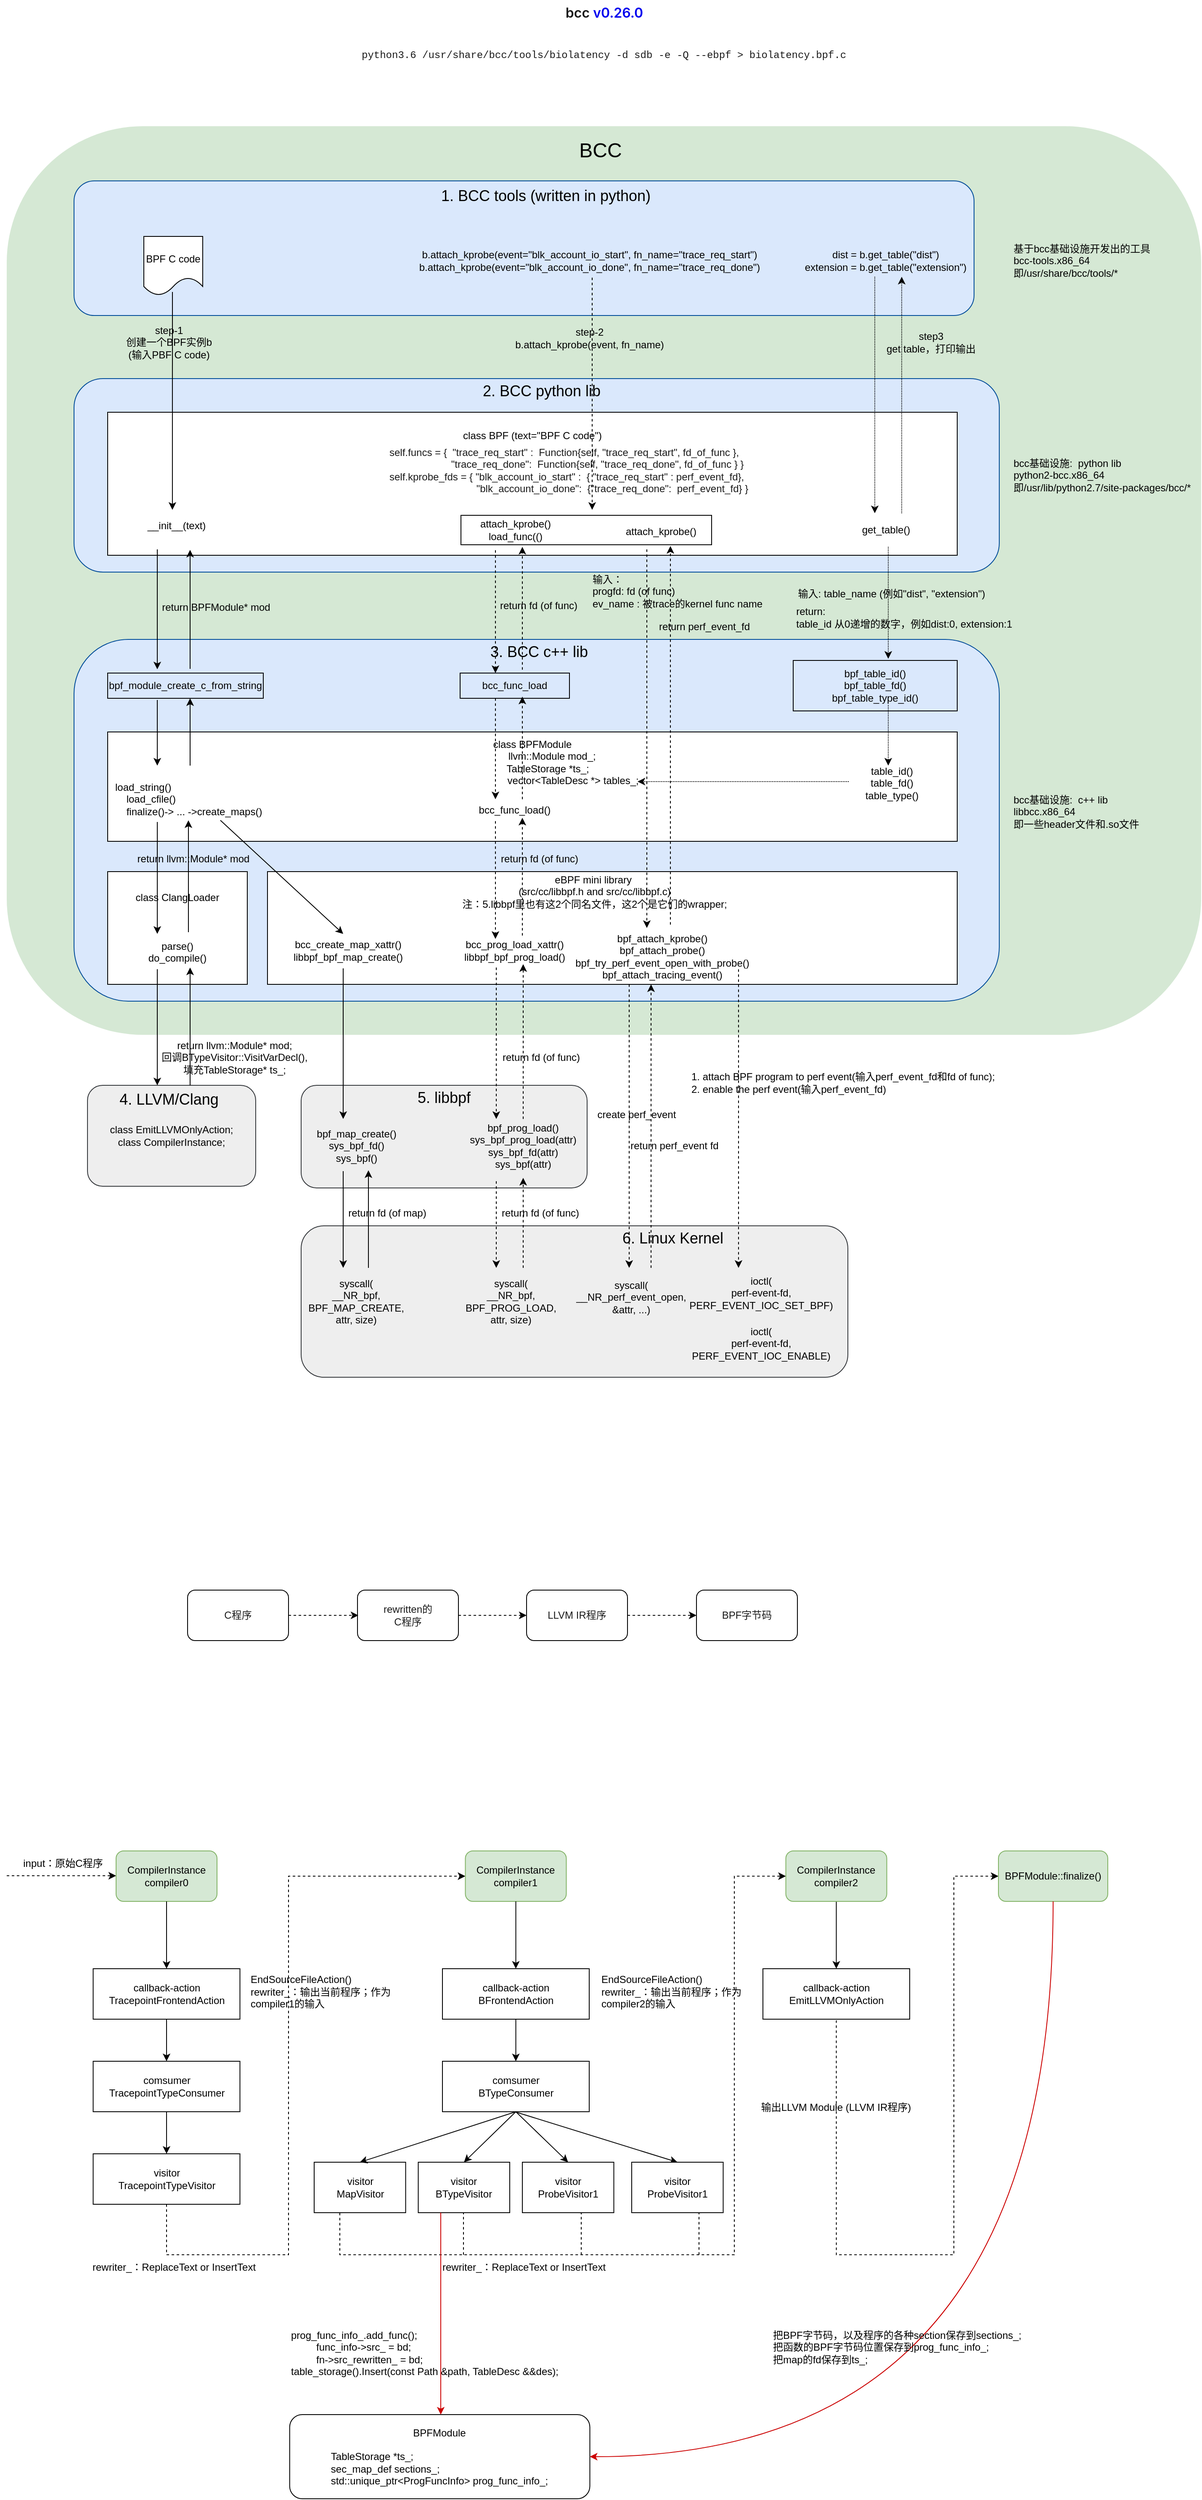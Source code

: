 <mxfile version="21.0.2" type="device" pages="2"><diagram id="Gf6_S_OXBsOmm97LB9zj" name="bcc"><mxGraphModel dx="3707" dy="2634" grid="1" gridSize="10" guides="1" tooltips="1" connect="1" arrows="1" fold="1" page="1" pageScale="1" pageWidth="850" pageHeight="1100" math="0" shadow="0"><root><mxCell id="0"/><mxCell id="1" parent="0"/><mxCell id="TCnELo9xk_JDpJva1RUs-13" value="" style="endArrow=classic;html=1;rounded=0;dashed=1;fontFamily=Helvetica;fontColor=#1A1A1A;entryX=0;entryY=0.5;entryDx=0;entryDy=0;edgeStyle=orthogonalEdgeStyle;exitX=0.5;exitY=1;exitDx=0;exitDy=0;" parent="1" source="TCnELo9xk_JDpJva1RUs-27" target="TCnELo9xk_JDpJva1RUs-1" edge="1"><mxGeometry width="50" height="50" relative="1" as="geometry"><mxPoint x="82.25" y="2420" as="sourcePoint"/><mxPoint x="-55" y="2069.5" as="targetPoint"/><Array as="points"><mxPoint x="140" y="2510"/><mxPoint x="285" y="2510"/><mxPoint x="285" y="2060"/></Array></mxGeometry></mxCell><mxCell id="NqZWoHuWSyDtf-CuHiHo-99" value="" style="rounded=1;whiteSpace=wrap;html=1;strokeColor=none;fontSize=12;fillColor=#d5e8d4;" parent="1" vertex="1"><mxGeometry x="-50" y="-20" width="1420" height="1080" as="geometry"/></mxCell><mxCell id="NqZWoHuWSyDtf-CuHiHo-1" value="" style="rounded=1;whiteSpace=wrap;html=1;fillColor=#dae8fc;strokeColor=#004C99;" parent="1" vertex="1"><mxGeometry x="30" y="45" width="1070" height="160" as="geometry"/></mxCell><mxCell id="NqZWoHuWSyDtf-CuHiHo-3" value="&lt;font style=&quot;font-size: 18px;&quot;&gt;1. BCC tools (written in python)&lt;/font&gt;" style="text;html=1;strokeColor=none;fillColor=none;align=center;verticalAlign=middle;whiteSpace=wrap;rounded=0;" parent="1" vertex="1"><mxGeometry x="435.5" y="48" width="310" height="30" as="geometry"/></mxCell><mxCell id="NqZWoHuWSyDtf-CuHiHo-6" value="" style="rounded=1;whiteSpace=wrap;html=1;fillColor=#dae8fc;strokeColor=#004C99;" parent="1" vertex="1"><mxGeometry x="30" y="280" width="1100" height="230" as="geometry"/></mxCell><mxCell id="NqZWoHuWSyDtf-CuHiHo-7" value="&lt;font style=&quot;font-size: 18px;&quot;&gt;2. BCC python lib&lt;/font&gt;" style="text;html=1;strokeColor=none;fillColor=none;align=center;verticalAlign=middle;whiteSpace=wrap;rounded=0;" parent="1" vertex="1"><mxGeometry x="430.5" y="280" width="310" height="30" as="geometry"/></mxCell><mxCell id="NqZWoHuWSyDtf-CuHiHo-8" value="&lt;font style=&quot;font-size: 12px;&quot;&gt;BPF C code&lt;br&gt;&lt;/font&gt;" style="shape=document;whiteSpace=wrap;html=1;boundedLbl=1;fontSize=18;" parent="1" vertex="1"><mxGeometry x="113" y="111" width="70" height="70" as="geometry"/></mxCell><mxCell id="NqZWoHuWSyDtf-CuHiHo-11" value="class BPF (text=&quot;BPF C code&quot;)&lt;br&gt;&lt;br&gt;&lt;br&gt;&lt;br&gt;&lt;br&gt;&lt;br&gt;&lt;br&gt;&lt;br&gt;&lt;br&gt;" style="rounded=0;whiteSpace=wrap;html=1;fontSize=12;" parent="1" vertex="1"><mxGeometry x="70" y="320" width="1010" height="170" as="geometry"/></mxCell><mxCell id="NqZWoHuWSyDtf-CuHiHo-12" value="" style="rounded=1;whiteSpace=wrap;html=1;fillColor=#dae8fc;strokeColor=#004C99;" parent="1" vertex="1"><mxGeometry x="30" y="590" width="1100" height="430" as="geometry"/></mxCell><mxCell id="NqZWoHuWSyDtf-CuHiHo-13" value="&lt;font style=&quot;font-size: 18px;&quot;&gt;3. BCC c++ lib&lt;/font&gt;" style="text;html=1;strokeColor=none;fillColor=none;align=center;verticalAlign=middle;whiteSpace=wrap;rounded=0;" parent="1" vertex="1"><mxGeometry x="427.5" y="590" width="310" height="30" as="geometry"/></mxCell><mxCell id="NqZWoHuWSyDtf-CuHiHo-15" value="bpf_module_create_c_from_string" style="text;html=1;strokeColor=default;fillColor=none;align=center;verticalAlign=middle;whiteSpace=wrap;rounded=0;fontSize=12;" parent="1" vertex="1"><mxGeometry x="70" y="630" width="185" height="30" as="geometry"/></mxCell><mxCell id="NqZWoHuWSyDtf-CuHiHo-16" value="class&amp;nbsp;BPFModule&lt;br&gt;&amp;nbsp; &amp;nbsp; &amp;nbsp; &amp;nbsp; &amp;nbsp; &amp;nbsp; &amp;nbsp; llvm::Module mod_;&lt;br&gt;&amp;nbsp; &amp;nbsp; &amp;nbsp; &amp;nbsp; &amp;nbsp; &amp;nbsp;TableStorage *ts_;&lt;br&gt;&amp;nbsp; &amp;nbsp; &amp;nbsp; &amp;nbsp; &amp;nbsp; &amp;nbsp; &amp;nbsp; &amp;nbsp; &amp;nbsp; &amp;nbsp; &amp;nbsp; &amp;nbsp; &amp;nbsp; &amp;nbsp; &amp;nbsp;vector&amp;lt;TableDesc *&amp;gt; tables_;&lt;br&gt;&lt;br&gt;&lt;br&gt;&lt;br&gt;&lt;br&gt;" style="rounded=0;whiteSpace=wrap;html=1;fontSize=12;" parent="1" vertex="1"><mxGeometry x="70" y="700" width="1010" height="130" as="geometry"/></mxCell><mxCell id="NqZWoHuWSyDtf-CuHiHo-17" value="class&amp;nbsp;ClangLoader&lt;br&gt;&lt;br&gt;&lt;br&gt;&lt;br&gt;parse()&lt;br&gt;do_compile()" style="rounded=0;whiteSpace=wrap;html=1;fontSize=12;" parent="1" vertex="1"><mxGeometry x="70" y="866" width="166" height="134" as="geometry"/></mxCell><mxCell id="NqZWoHuWSyDtf-CuHiHo-18" value="class&amp;nbsp;EmitLLVMOnlyAction;&lt;br&gt;class CompilerInstance;" style="rounded=1;whiteSpace=wrap;html=1;fillColor=#eeeeee;strokeColor=#36393d;" parent="1" vertex="1"><mxGeometry x="46" y="1120" width="200" height="120" as="geometry"/></mxCell><mxCell id="NqZWoHuWSyDtf-CuHiHo-19" value="&lt;font style=&quot;font-size: 18px;&quot;&gt;4. LLVM/Clang&lt;/font&gt;" style="text;html=1;strokeColor=none;fillColor=none;align=center;verticalAlign=middle;whiteSpace=wrap;rounded=0;" parent="1" vertex="1"><mxGeometry x="43" y="1122" width="200" height="30" as="geometry"/></mxCell><mxCell id="NqZWoHuWSyDtf-CuHiHo-23" value="return llvm::Module* mod;&lt;br&gt;回调BTypeVisitor::VisitVarDecl(), &lt;br&gt;填充TableStorage* ts_;" style="text;html=1;strokeColor=none;fillColor=none;align=center;verticalAlign=middle;whiteSpace=wrap;rounded=0;fontSize=12;" parent="1" vertex="1"><mxGeometry x="129" y="1060" width="184" height="54" as="geometry"/></mxCell><mxCell id="NqZWoHuWSyDtf-CuHiHo-26" value="return llvm::Module* mod" style="text;html=1;strokeColor=none;fillColor=none;align=center;verticalAlign=middle;whiteSpace=wrap;rounded=0;fontSize=12;" parent="1" vertex="1"><mxGeometry x="92" y="836" width="160" height="30" as="geometry"/></mxCell><mxCell id="NqZWoHuWSyDtf-CuHiHo-28" value="" style="endArrow=classic;html=1;rounded=0;fontSize=12;entryX=0.25;entryY=0;entryDx=0;entryDy=0;exitX=0.25;exitY=1;exitDx=0;exitDy=0;" parent="1" edge="1"><mxGeometry width="50" height="50" relative="1" as="geometry"><mxPoint x="129" y="662" as="sourcePoint"/><mxPoint x="129" y="740" as="targetPoint"/></mxGeometry></mxCell><mxCell id="NqZWoHuWSyDtf-CuHiHo-29" value="" style="endArrow=classic;html=1;rounded=0;fontSize=12;entryX=0.75;entryY=1;entryDx=0;entryDy=0;exitX=0.75;exitY=0;exitDx=0;exitDy=0;" parent="1" edge="1"><mxGeometry width="50" height="50" relative="1" as="geometry"><mxPoint x="168" y="740" as="sourcePoint"/><mxPoint x="168" y="660" as="targetPoint"/></mxGeometry></mxCell><mxCell id="NqZWoHuWSyDtf-CuHiHo-32" value="" style="endArrow=classic;html=1;rounded=0;fontSize=12;entryX=0.033;entryY=1.052;entryDx=0;entryDy=0;exitX=0.103;exitY=1;exitDx=0;exitDy=0;exitPerimeter=0;entryPerimeter=0;" parent="1" edge="1"><mxGeometry width="50" height="50" relative="1" as="geometry"><mxPoint x="129" y="483" as="sourcePoint"/><mxPoint x="129" y="625.56" as="targetPoint"/></mxGeometry></mxCell><mxCell id="NqZWoHuWSyDtf-CuHiHo-33" value="" style="endArrow=classic;html=1;rounded=0;fontSize=12;entryX=0.25;entryY=0.841;entryDx=0;entryDy=0;exitX=0.75;exitY=0;exitDx=0;exitDy=0;entryPerimeter=0;" parent="1" edge="1"><mxGeometry width="50" height="50" relative="1" as="geometry"><mxPoint x="168" y="625" as="sourcePoint"/><mxPoint x="168" y="483.56" as="targetPoint"/></mxGeometry></mxCell><mxCell id="NqZWoHuWSyDtf-CuHiHo-34" value="return BPFModule* mod" style="text;html=1;strokeColor=none;fillColor=none;align=center;verticalAlign=middle;whiteSpace=wrap;rounded=0;fontSize=12;" parent="1" vertex="1"><mxGeometry x="119" y="537" width="160" height="30" as="geometry"/></mxCell><mxCell id="NqZWoHuWSyDtf-CuHiHo-35" value="" style="endArrow=classic;html=1;rounded=0;fontSize=12;exitX=0.103;exitY=1;exitDx=0;exitDy=0;exitPerimeter=0;entryX=0.078;entryY=0.647;entryDx=0;entryDy=0;entryPerimeter=0;" parent="1" edge="1"><mxGeometry width="50" height="50" relative="1" as="geometry"><mxPoint x="147.0" y="177" as="sourcePoint"/><mxPoint x="146.96" y="435.99" as="targetPoint"/></mxGeometry></mxCell><mxCell id="NqZWoHuWSyDtf-CuHiHo-36" value="step-1&lt;br&gt;创建一个BPF实例b&lt;br&gt;(输入PBF C code)" style="text;html=1;strokeColor=none;fillColor=none;align=center;verticalAlign=middle;whiteSpace=wrap;rounded=0;fontSize=12;" parent="1" vertex="1"><mxGeometry x="63" y="222" width="160" height="30" as="geometry"/></mxCell><mxCell id="NqZWoHuWSyDtf-CuHiHo-38" value="step-2&lt;br&gt;b.attach_kprobe(event, fn_name)" style="text;html=1;strokeColor=none;fillColor=none;align=center;verticalAlign=middle;whiteSpace=wrap;rounded=0;fontSize=12;" parent="1" vertex="1"><mxGeometry x="553" y="217" width="180" height="30" as="geometry"/></mxCell><mxCell id="NqZWoHuWSyDtf-CuHiHo-39" value="" style="endArrow=classic;html=1;rounded=0;fontSize=12;entryX=0.25;entryY=0;entryDx=0;entryDy=0;exitX=0.25;exitY=1;exitDx=0;exitDy=0;" parent="1" edge="1"><mxGeometry width="50" height="50" relative="1" as="geometry"><mxPoint x="129" y="807" as="sourcePoint"/><mxPoint x="129" y="940" as="targetPoint"/></mxGeometry></mxCell><mxCell id="NqZWoHuWSyDtf-CuHiHo-42" value="" style="endArrow=classic;html=1;rounded=0;fontSize=12;entryX=0.033;entryY=1.052;entryDx=0;entryDy=0;exitX=0.103;exitY=1;exitDx=0;exitDy=0;exitPerimeter=0;entryPerimeter=0;dashed=1;" parent="1" edge="1"><mxGeometry width="50" height="50" relative="1" as="geometry"><mxPoint x="531" y="484" as="sourcePoint"/><mxPoint x="531" y="630" as="targetPoint"/></mxGeometry></mxCell><mxCell id="NqZWoHuWSyDtf-CuHiHo-45" value="bcc_func_load" style="text;html=1;strokeColor=default;fillColor=none;align=center;verticalAlign=middle;whiteSpace=wrap;rounded=0;fontSize=12;" parent="1" vertex="1"><mxGeometry x="489" y="630" width="130" height="30" as="geometry"/></mxCell><mxCell id="NqZWoHuWSyDtf-CuHiHo-46" value="&lt;div style=&quot;&quot;&gt;&lt;span style=&quot;background-color: initial;&quot;&gt;load_string()&lt;/span&gt;&lt;/div&gt;&lt;div style=&quot;&quot;&gt;&lt;span style=&quot;background-color: initial;&quot;&gt;&amp;nbsp; &amp;nbsp; load_cfile()&lt;/span&gt;&lt;/div&gt;&lt;div style=&quot;&quot;&gt;&lt;span style=&quot;background-color: initial;&quot;&gt;&amp;nbsp; &amp;nbsp; finalize()-&amp;gt; ... -&amp;gt;create_maps()&lt;/span&gt;&lt;/div&gt;" style="text;html=1;strokeColor=none;fillColor=none;align=left;verticalAlign=middle;whiteSpace=wrap;rounded=0;fontSize=12;" parent="1" vertex="1"><mxGeometry x="77" y="765" width="200" height="30" as="geometry"/></mxCell><mxCell id="NqZWoHuWSyDtf-CuHiHo-49" value="bcc_func_load()" style="text;html=1;strokeColor=none;fillColor=none;align=center;verticalAlign=middle;whiteSpace=wrap;rounded=0;fontSize=12;" parent="1" vertex="1"><mxGeometry x="479" y="753" width="150" height="80" as="geometry"/></mxCell><mxCell id="NqZWoHuWSyDtf-CuHiHo-50" value="" style="rounded=0;whiteSpace=wrap;html=1;fontSize=12;" parent="1" vertex="1"><mxGeometry x="260" y="866" width="820" height="134" as="geometry"/></mxCell><mxCell id="NqZWoHuWSyDtf-CuHiHo-48" value="bcc_prog_load_xattr()&lt;br&gt;libbpf_bpf_prog_load()" style="text;html=1;strokeColor=none;fillColor=none;align=center;verticalAlign=middle;whiteSpace=wrap;rounded=0;fontSize=12;" parent="1" vertex="1"><mxGeometry x="479" y="944" width="150" height="32" as="geometry"/></mxCell><mxCell id="NqZWoHuWSyDtf-CuHiHo-51" value="" style="rounded=1;whiteSpace=wrap;html=1;fillColor=#eeeeee;strokeColor=#36393d;" parent="1" vertex="1"><mxGeometry x="300" y="1120" width="340" height="122" as="geometry"/></mxCell><mxCell id="NqZWoHuWSyDtf-CuHiHo-53" value="bpf_prog_load()&lt;br&gt;sys_bpf_prog_load(attr)&lt;br&gt;sys_bpf_fd(attr)&lt;br&gt;sys_bpf(attr)" style="text;html=1;strokeColor=none;fillColor=none;align=center;verticalAlign=middle;whiteSpace=wrap;rounded=0;fontSize=12;" parent="1" vertex="1"><mxGeometry x="499" y="1152" width="130" height="80" as="geometry"/></mxCell><mxCell id="NqZWoHuWSyDtf-CuHiHo-54" value="" style="rounded=1;whiteSpace=wrap;html=1;fillColor=#eeeeee;strokeColor=#36393d;" parent="1" vertex="1"><mxGeometry x="300" y="1287" width="650" height="180" as="geometry"/></mxCell><mxCell id="NqZWoHuWSyDtf-CuHiHo-56" value="syscall(&lt;br&gt;__NR_bpf, &lt;br&gt;BPF_PROG_LOAD,&lt;br&gt;attr, size)" style="text;html=1;strokeColor=none;fillColor=none;align=center;verticalAlign=middle;whiteSpace=wrap;rounded=0;fontSize=12;" parent="1" vertex="1"><mxGeometry x="492" y="1337" width="114.75" height="80" as="geometry"/></mxCell><mxCell id="NqZWoHuWSyDtf-CuHiHo-59" value="" style="endArrow=classic;html=1;rounded=0;fontSize=12;exitX=0.103;exitY=1;exitDx=0;exitDy=0;exitPerimeter=0;dashed=1;" parent="1" edge="1"><mxGeometry width="50" height="50" relative="1" as="geometry"><mxPoint x="531" y="660" as="sourcePoint"/><mxPoint x="531" y="780" as="targetPoint"/></mxGeometry></mxCell><mxCell id="NqZWoHuWSyDtf-CuHiHo-60" value="" style="endArrow=classic;html=1;rounded=0;fontSize=12;dashed=1;" parent="1" edge="1"><mxGeometry width="50" height="50" relative="1" as="geometry"><mxPoint x="531" y="806" as="sourcePoint"/><mxPoint x="531" y="946" as="targetPoint"/></mxGeometry></mxCell><mxCell id="NqZWoHuWSyDtf-CuHiHo-62" value="" style="endArrow=classic;html=1;rounded=0;fontSize=12;dashed=1;startArrow=none;" parent="1" edge="1"><mxGeometry width="50" height="50" relative="1" as="geometry"><mxPoint x="532" y="980" as="sourcePoint"/><mxPoint x="532" y="1160" as="targetPoint"/></mxGeometry></mxCell><mxCell id="NqZWoHuWSyDtf-CuHiHo-63" value="" style="endArrow=classic;html=1;rounded=0;fontSize=12;dashed=1;entryX=0.197;entryY=0.333;entryDx=0;entryDy=0;entryPerimeter=0;" parent="1" edge="1"><mxGeometry width="50" height="50" relative="1" as="geometry"><mxPoint x="532" y="1234" as="sourcePoint"/><mxPoint x="531.995" y="1337" as="targetPoint"/></mxGeometry></mxCell><mxCell id="NqZWoHuWSyDtf-CuHiHo-64" value="attach_kprobe()&lt;br&gt;load_func(()" style="text;html=1;strokeColor=none;fillColor=none;align=center;verticalAlign=middle;whiteSpace=wrap;rounded=0;fontSize=12;" parent="1" vertex="1"><mxGeometry x="480" y="440" width="150" height="40" as="geometry"/></mxCell><mxCell id="NqZWoHuWSyDtf-CuHiHo-65" value="__init__(text)" style="text;html=1;strokeColor=none;fillColor=none;align=center;verticalAlign=middle;whiteSpace=wrap;rounded=0;fontSize=12;" parent="1" vertex="1"><mxGeometry x="46.5" y="440" width="210" height="30" as="geometry"/></mxCell><mxCell id="NqZWoHuWSyDtf-CuHiHo-67" value="" style="endArrow=classic;html=1;rounded=0;fontSize=12;entryX=0.5;entryY=0;entryDx=0;entryDy=0;dashed=1;" parent="1" edge="1"><mxGeometry width="50" height="50" relative="1" as="geometry"><mxPoint x="711" y="483" as="sourcePoint"/><mxPoint x="711" y="933" as="targetPoint"/></mxGeometry></mxCell><mxCell id="NqZWoHuWSyDtf-CuHiHo-68" value="attach_kprobe()" style="text;html=1;strokeColor=none;fillColor=none;align=center;verticalAlign=middle;whiteSpace=wrap;rounded=0;fontSize=12;" parent="1" vertex="1"><mxGeometry x="652.75" y="447" width="150" height="30" as="geometry"/></mxCell><mxCell id="NqZWoHuWSyDtf-CuHiHo-70" value="bpf_attach_kprobe()&lt;br&gt;bpf_attach_probe()&lt;br&gt;bpf_try_perf_event_open_with_probe()&lt;br&gt;bpf_attach_tracing_event()" style="text;html=1;strokeColor=none;fillColor=none;align=center;verticalAlign=middle;whiteSpace=wrap;rounded=0;fontSize=12;" parent="1" vertex="1"><mxGeometry x="619" y="935" width="221" height="63" as="geometry"/></mxCell><mxCell id="NqZWoHuWSyDtf-CuHiHo-71" value="syscall(&lt;br&gt;__NR_perf_event_open, &lt;br&gt;&amp;amp;attr, ...)" style="text;html=1;strokeColor=none;fillColor=none;align=center;verticalAlign=middle;whiteSpace=wrap;rounded=0;fontSize=12;" parent="1" vertex="1"><mxGeometry x="621.5" y="1337" width="140.5" height="70" as="geometry"/></mxCell><mxCell id="NqZWoHuWSyDtf-CuHiHo-72" value="" style="endArrow=classic;html=1;rounded=0;fontSize=12;dashed=1;exitX=0.321;exitY=1;exitDx=0;exitDy=0;exitPerimeter=0;" parent="1" edge="1"><mxGeometry width="50" height="50" relative="1" as="geometry"><mxPoint x="690" y="1000" as="sourcePoint"/><mxPoint x="690" y="1337" as="targetPoint"/></mxGeometry></mxCell><mxCell id="NqZWoHuWSyDtf-CuHiHo-58" value="&lt;font style=&quot;font-size: 18px;&quot;&gt;5. libbpf&lt;/font&gt;" style="text;html=1;strokeColor=none;fillColor=none;align=center;verticalAlign=middle;whiteSpace=wrap;rounded=0;" parent="1" vertex="1"><mxGeometry x="405" y="1120" width="130" height="30" as="geometry"/></mxCell><mxCell id="NqZWoHuWSyDtf-CuHiHo-75" value="create perf_event" style="text;html=1;strokeColor=none;fillColor=none;align=center;verticalAlign=middle;whiteSpace=wrap;rounded=0;fontSize=12;" parent="1" vertex="1"><mxGeometry x="629" y="1140" width="139.75" height="30" as="geometry"/></mxCell><mxCell id="NqZWoHuWSyDtf-CuHiHo-76" value="ioctl(&lt;br&gt;perf-event-fd,&lt;br&gt;PERF_EVENT_IOC_SET_BPF)" style="text;html=1;strokeColor=none;fillColor=none;align=center;verticalAlign=middle;whiteSpace=wrap;rounded=0;fontSize=12;" parent="1" vertex="1"><mxGeometry x="762" y="1332" width="170" height="70" as="geometry"/></mxCell><mxCell id="NqZWoHuWSyDtf-CuHiHo-77" value="ioctl(&lt;br&gt;perf-event-fd,&lt;br&gt;PERF_EVENT_IOC_ENABLE)" style="text;html=1;strokeColor=none;fillColor=none;align=center;verticalAlign=middle;whiteSpace=wrap;rounded=0;fontSize=12;" parent="1" vertex="1"><mxGeometry x="762" y="1392" width="170" height="70" as="geometry"/></mxCell><mxCell id="NqZWoHuWSyDtf-CuHiHo-78" value="" style="endArrow=classic;html=1;rounded=0;fontSize=12;dashed=1;exitX=0.895;exitY=1.001;exitDx=0;exitDy=0;exitPerimeter=0;" parent="1" edge="1"><mxGeometry width="50" height="50" relative="1" as="geometry"><mxPoint x="820" y="982.063" as="sourcePoint"/><mxPoint x="820" y="1337" as="targetPoint"/></mxGeometry></mxCell><mxCell id="NqZWoHuWSyDtf-CuHiHo-79" value="1. attach BPF program to perf event(输入perf_event_fd和fd of func);&lt;br&gt;2. enable the perf event(输入perf_event_fd)" style="text;html=1;strokeColor=none;fillColor=none;align=left;verticalAlign=middle;whiteSpace=wrap;rounded=0;fontSize=12;" parent="1" vertex="1"><mxGeometry x="762" y="1082" width="399.25" height="70" as="geometry"/></mxCell><mxCell id="NqZWoHuWSyDtf-CuHiHo-80" value="b.attach_kprobe(event=&quot;blk_account_io_start&quot;, fn_name=&quot;trace_req_start&quot;)&lt;br&gt;b.attach_kprobe(event=&quot;blk_account_io_done&quot;, fn_name=&quot;trace_req_done&quot;)" style="text;html=1;strokeColor=none;fillColor=none;align=center;verticalAlign=middle;whiteSpace=wrap;rounded=0;fontSize=12;" parent="1" vertex="1"><mxGeometry x="358" y="125" width="570" height="30" as="geometry"/></mxCell><mxCell id="NqZWoHuWSyDtf-CuHiHo-81" value="dist = b.get_table(&quot;dist&quot;)&lt;br&gt;extension = b.get_table(&quot;extension&quot;)" style="text;html=1;strokeColor=none;fillColor=none;align=center;verticalAlign=middle;whiteSpace=wrap;rounded=0;fontSize=12;" parent="1" vertex="1"><mxGeometry x="890" y="125" width="210" height="30" as="geometry"/></mxCell><mxCell id="NqZWoHuWSyDtf-CuHiHo-82" value="get_table()" style="text;html=1;strokeColor=none;fillColor=none;align=center;verticalAlign=middle;whiteSpace=wrap;rounded=0;fontSize=12;" parent="1" vertex="1"><mxGeometry x="912.5" y="445" width="165" height="30" as="geometry"/></mxCell><mxCell id="NqZWoHuWSyDtf-CuHiHo-83" value="bpf_table_id()&lt;br&gt;bpf_table_fd()&lt;br&gt;bpf_table_type_id()" style="text;html=1;strokeColor=default;fillColor=none;align=center;verticalAlign=middle;whiteSpace=wrap;rounded=0;fontSize=12;" parent="1" vertex="1"><mxGeometry x="885" y="615" width="195" height="60" as="geometry"/></mxCell><mxCell id="NqZWoHuWSyDtf-CuHiHo-84" value="table_id()&lt;br&gt;table_fd()&lt;br&gt;table_type()" style="text;html=1;strokeColor=none;fillColor=none;align=center;verticalAlign=middle;whiteSpace=wrap;rounded=0;fontSize=12;" parent="1" vertex="1"><mxGeometry x="951" y="724.5" width="102.5" height="72.5" as="geometry"/></mxCell><mxCell id="NqZWoHuWSyDtf-CuHiHo-86" value="" style="endArrow=classic;html=1;rounded=0;fontSize=12;dashed=1;entryX=0.5;entryY=0;entryDx=0;entryDy=0;dashPattern=1 1;strokeWidth=1;" parent="1" edge="1"><mxGeometry width="50" height="50" relative="1" as="geometry"><mxPoint x="998" y="480" as="sourcePoint"/><mxPoint x="998" y="613" as="targetPoint"/></mxGeometry></mxCell><mxCell id="NqZWoHuWSyDtf-CuHiHo-88" value="step3&lt;br&gt;get table，打印输出" style="text;html=1;strokeColor=none;fillColor=none;align=center;verticalAlign=middle;whiteSpace=wrap;rounded=0;fontSize=12;" parent="1" vertex="1"><mxGeometry x="954" y="222" width="190" height="30" as="geometry"/></mxCell><mxCell id="NqZWoHuWSyDtf-CuHiHo-89" value="" style="endArrow=classic;html=1;rounded=0;fontSize=12;dashed=1;entryX=0.5;entryY=0;entryDx=0;entryDy=0;dashPattern=1 1;strokeWidth=1;" parent="1" edge="1"><mxGeometry width="50" height="50" relative="1" as="geometry"><mxPoint x="982" y="159" as="sourcePoint"/><mxPoint x="982" y="440" as="targetPoint"/></mxGeometry></mxCell><mxCell id="NqZWoHuWSyDtf-CuHiHo-91" value="" style="endArrow=classic;html=1;rounded=0;fontSize=12;dashed=1;dashPattern=1 1;strokeWidth=1;" parent="1" edge="1"><mxGeometry width="50" height="50" relative="1" as="geometry"><mxPoint x="998" y="668" as="sourcePoint"/><mxPoint x="998" y="740" as="targetPoint"/></mxGeometry></mxCell><mxCell id="NqZWoHuWSyDtf-CuHiHo-92" value="" style="endArrow=classic;html=1;rounded=0;fontSize=12;dashed=1;dashPattern=1 1;strokeWidth=1;" parent="1" edge="1"><mxGeometry width="50" height="50" relative="1" as="geometry"><mxPoint x="951" y="759" as="sourcePoint"/><mxPoint x="700" y="759" as="targetPoint"/></mxGeometry></mxCell><mxCell id="NqZWoHuWSyDtf-CuHiHo-94" value="&lt;font style=&quot;font-size: 18px;&quot;&gt;6. Linux Kernel&lt;/font&gt;" style="text;html=1;strokeColor=none;fillColor=none;align=center;verticalAlign=middle;whiteSpace=wrap;rounded=0;" parent="1" vertex="1"><mxGeometry x="677" y="1287" width="130" height="30" as="geometry"/></mxCell><mxCell id="NqZWoHuWSyDtf-CuHiHo-95" value="基于bcc基础设施开发出的工具&lt;br&gt;bcc-tools.x86_64&lt;br&gt;即/usr/share/bcc/tools/*" style="text;html=1;strokeColor=none;fillColor=none;align=left;verticalAlign=middle;whiteSpace=wrap;rounded=0;fontSize=12;" parent="1" vertex="1"><mxGeometry x="1145" y="107.5" width="215" height="65" as="geometry"/></mxCell><mxCell id="NqZWoHuWSyDtf-CuHiHo-97" value="bcc基础设施:&amp;nbsp; python lib&lt;br&gt;python2-bcc.x86_64&lt;br&gt;即/usr/lib/python2.7/site-packages/bcc/*" style="text;html=1;strokeColor=none;fillColor=none;align=left;verticalAlign=middle;whiteSpace=wrap;rounded=0;fontSize=12;" parent="1" vertex="1"><mxGeometry x="1145" y="362" width="225" height="65" as="geometry"/></mxCell><mxCell id="NqZWoHuWSyDtf-CuHiHo-98" value="bcc基础设施:&amp;nbsp; c++ lib&lt;br&gt;libbcc.x86_64&lt;br&gt;即一些header文件和.so文件" style="text;html=1;strokeColor=none;fillColor=none;align=left;verticalAlign=middle;whiteSpace=wrap;rounded=0;fontSize=12;" parent="1" vertex="1"><mxGeometry x="1145" y="762.5" width="195" height="65" as="geometry"/></mxCell><mxCell id="NqZWoHuWSyDtf-CuHiHo-100" value="&lt;font style=&quot;font-size: 24px;&quot;&gt;BCC&lt;/font&gt;" style="text;html=1;strokeColor=none;fillColor=none;align=center;verticalAlign=middle;whiteSpace=wrap;rounded=0;fontSize=12;" parent="1" vertex="1"><mxGeometry x="626" y="-6" width="60" height="30" as="geometry"/></mxCell><mxCell id="NqZWoHuWSyDtf-CuHiHo-101" value="" style="endArrow=classic;html=1;rounded=0;fontSize=12;exitX=0.25;exitY=1;exitDx=0;exitDy=0;" parent="1" edge="1"><mxGeometry width="50" height="50" relative="1" as="geometry"><mxPoint x="129" y="982" as="sourcePoint"/><mxPoint x="129" y="1120" as="targetPoint"/></mxGeometry></mxCell><mxCell id="NqZWoHuWSyDtf-CuHiHo-102" value="" style="endArrow=classic;html=1;rounded=0;fontSize=12;entryX=0.75;entryY=1;entryDx=0;entryDy=0;" parent="1" edge="1"><mxGeometry width="50" height="50" relative="1" as="geometry"><mxPoint x="168" y="1120" as="sourcePoint"/><mxPoint x="168" y="980" as="targetPoint"/></mxGeometry></mxCell><mxCell id="6Ytn6anBbkUnJWJsaogy-1" value="&lt;h2 style=&quot;box-sizing: border-box; margin-top: 0px; margin-bottom: 0px; font-weight: var(--base-text-weight-semibold, 600); font-family: -apple-system, &amp;quot;system-ui&amp;quot;, &amp;quot;Segoe UI&amp;quot;, &amp;quot;Noto Sans&amp;quot;, Helvetica, Arial, sans-serif, &amp;quot;Apple Color Emoji&amp;quot;, &amp;quot;Segoe UI Emoji&amp;quot;; text-align: start; background-color: rgb(255, 255, 255); font-size: var(--h4-size, 16px)  !important; display: inline !important;&quot; class=&quot;f4 d-inline&quot; data-view-component=&quot;true&quot;&gt;&lt;font color=&quot;#1a1a1a&quot;&gt;bcc&amp;nbsp;&lt;a style=&quot;box-sizing: border-box; background-color: transparent; text-decoration-line: none;&quot; class=&quot;Link--primary&quot; data-view-component=&quot;true&quot; href=&quot;https://github.com/iovisor/bcc/releases/tag/v0.26.0&quot;&gt;v0.26.0&lt;/a&gt;&lt;/font&gt;&lt;/h2&gt;" style="text;html=1;strokeColor=none;fillColor=none;align=center;verticalAlign=middle;whiteSpace=wrap;rounded=0;" parent="1" vertex="1"><mxGeometry x="516.5" y="-170" width="287" height="30" as="geometry"/></mxCell><mxCell id="6Ytn6anBbkUnJWJsaogy-2" value="" style="endArrow=classic;html=1;rounded=0;fontSize=12;entryX=0.033;entryY=1.052;entryDx=0;entryDy=0;exitX=0.103;exitY=1;exitDx=0;exitDy=0;exitPerimeter=0;entryPerimeter=0;dashed=1;" parent="1" edge="1"><mxGeometry width="50" height="50" relative="1" as="geometry"><mxPoint x="563" y="626" as="sourcePoint"/><mxPoint x="563" y="480" as="targetPoint"/></mxGeometry></mxCell><mxCell id="6Ytn6anBbkUnJWJsaogy-3" value="" style="endArrow=classic;html=1;rounded=0;fontSize=12;exitX=0.103;exitY=1;exitDx=0;exitDy=0;exitPerimeter=0;dashed=1;" parent="1" edge="1"><mxGeometry width="50" height="50" relative="1" as="geometry"><mxPoint x="563" y="780" as="sourcePoint"/><mxPoint x="563" y="658" as="targetPoint"/></mxGeometry></mxCell><mxCell id="6Ytn6anBbkUnJWJsaogy-4" value="" style="endArrow=classic;html=1;rounded=0;fontSize=12;dashed=1;" parent="1" edge="1"><mxGeometry width="50" height="50" relative="1" as="geometry"><mxPoint x="563" y="942" as="sourcePoint"/><mxPoint x="563" y="802" as="targetPoint"/></mxGeometry></mxCell><mxCell id="6Ytn6anBbkUnJWJsaogy-5" value="" style="endArrow=classic;html=1;rounded=0;fontSize=12;dashed=1;startArrow=none;" parent="1" edge="1"><mxGeometry width="50" height="50" relative="1" as="geometry"><mxPoint x="564" y="1160" as="sourcePoint"/><mxPoint x="564" y="976" as="targetPoint"/></mxGeometry></mxCell><mxCell id="6Ytn6anBbkUnJWJsaogy-6" value="" style="endArrow=classic;html=1;rounded=0;fontSize=12;dashed=1;entryX=0.197;entryY=0.333;entryDx=0;entryDy=0;entryPerimeter=0;" parent="1" edge="1"><mxGeometry width="50" height="50" relative="1" as="geometry"><mxPoint x="564" y="1337" as="sourcePoint"/><mxPoint x="563.995" y="1230" as="targetPoint"/></mxGeometry></mxCell><mxCell id="6Ytn6anBbkUnJWJsaogy-7" value="return fd (of func)" style="text;html=1;strokeColor=none;fillColor=none;align=center;verticalAlign=middle;whiteSpace=wrap;rounded=0;fontSize=12;" parent="1" vertex="1"><mxGeometry x="528" y="535" width="109" height="30" as="geometry"/></mxCell><mxCell id="6Ytn6anBbkUnJWJsaogy-8" value="return fd (of func)" style="text;html=1;strokeColor=none;fillColor=none;align=center;verticalAlign=middle;whiteSpace=wrap;rounded=0;fontSize=12;" parent="1" vertex="1"><mxGeometry x="529" y="836" width="109" height="30" as="geometry"/></mxCell><mxCell id="6Ytn6anBbkUnJWJsaogy-9" value="return fd (of func)" style="text;html=1;strokeColor=none;fillColor=none;align=center;verticalAlign=middle;whiteSpace=wrap;rounded=0;fontSize=12;" parent="1" vertex="1"><mxGeometry x="531" y="1072" width="109" height="30" as="geometry"/></mxCell><mxCell id="6Ytn6anBbkUnJWJsaogy-10" value="return fd (of func)" style="text;html=1;strokeColor=none;fillColor=none;align=center;verticalAlign=middle;whiteSpace=wrap;rounded=0;fontSize=12;" parent="1" vertex="1"><mxGeometry x="530" y="1257" width="109" height="30" as="geometry"/></mxCell><mxCell id="6Ytn6anBbkUnJWJsaogy-11" value="&lt;div style=&quot;text-align: left;&quot;&gt;&lt;span style=&quot;background-color: initial;&quot;&gt;输入：&lt;/span&gt;&lt;/div&gt;&lt;div style=&quot;text-align: left;&quot;&gt;&lt;span style=&quot;background-color: initial;&quot;&gt;progfd: fd (of func)&lt;/span&gt;&lt;/div&gt;&lt;div style=&quot;text-align: left;&quot;&gt;&lt;span style=&quot;background-color: initial;&quot;&gt;ev_name : 被trace的kernel func name&lt;/span&gt;&lt;/div&gt;" style="text;html=1;strokeColor=none;fillColor=none;align=center;verticalAlign=middle;whiteSpace=wrap;rounded=0;fontSize=12;" parent="1" vertex="1"><mxGeometry x="641.38" y="510" width="212.5" height="45" as="geometry"/></mxCell><mxCell id="6Ytn6anBbkUnJWJsaogy-12" value="" style="endArrow=classic;html=1;rounded=0;fontSize=12;dashed=1;exitX=0.321;exitY=1;exitDx=0;exitDy=0;exitPerimeter=0;" parent="1" edge="1"><mxGeometry width="50" height="50" relative="1" as="geometry"><mxPoint x="716" y="1337" as="sourcePoint"/><mxPoint x="716" y="1000" as="targetPoint"/></mxGeometry></mxCell><mxCell id="6Ytn6anBbkUnJWJsaogy-13" value="&lt;span style=&quot;color: rgb(0, 0, 0);&quot;&gt;return perf_event fd&lt;/span&gt;" style="text;html=1;strokeColor=none;fillColor=none;align=center;verticalAlign=middle;whiteSpace=wrap;rounded=0;fontColor=#1A1A1A;" parent="1" vertex="1"><mxGeometry x="654" y="1177" width="180" height="30" as="geometry"/></mxCell><mxCell id="6Ytn6anBbkUnJWJsaogy-14" value="" style="endArrow=classic;html=1;rounded=0;fontSize=12;entryX=0.5;entryY=0;entryDx=0;entryDy=0;dashed=1;" parent="1" edge="1"><mxGeometry width="50" height="50" relative="1" as="geometry"><mxPoint x="739" y="929" as="sourcePoint"/><mxPoint x="739" y="479" as="targetPoint"/></mxGeometry></mxCell><mxCell id="6Ytn6anBbkUnJWJsaogy-15" value="return perf_event_fd" style="text;html=1;strokeColor=none;fillColor=none;align=center;verticalAlign=middle;whiteSpace=wrap;rounded=0;fontSize=12;" parent="1" vertex="1"><mxGeometry x="672.5" y="560" width="212.5" height="30" as="geometry"/></mxCell><mxCell id="6Ytn6anBbkUnJWJsaogy-16" value="" style="endArrow=classic;html=1;rounded=0;fontSize=12;dashed=1;entryX=0.5;entryY=0;entryDx=0;entryDy=0;dashPattern=1 1;strokeWidth=1;" parent="1" edge="1"><mxGeometry width="50" height="50" relative="1" as="geometry"><mxPoint x="1014" y="440" as="sourcePoint"/><mxPoint x="1014" y="159" as="targetPoint"/></mxGeometry></mxCell><mxCell id="6Ytn6anBbkUnJWJsaogy-19" value="" style="endArrow=classic;html=1;rounded=0;fontSize=12;dashed=1;entryX=0.5;entryY=0;entryDx=0;entryDy=0;strokeWidth=1;" parent="1" edge="1"><mxGeometry width="50" height="50" relative="1" as="geometry"><mxPoint x="646" y="160" as="sourcePoint"/><mxPoint x="646" y="436" as="targetPoint"/></mxGeometry></mxCell><mxCell id="6Ytn6anBbkUnJWJsaogy-20" value="self.funcs = {&amp;nbsp; &quot;trace_req_start&quot; :&amp;nbsp; Function{self, &quot;trace_req_start&quot;, fd_of_func },&lt;br&gt;&amp;nbsp; &amp;nbsp; &amp;nbsp; &amp;nbsp; &amp;nbsp; &amp;nbsp; &amp;nbsp; &amp;nbsp; &amp;nbsp; &amp;nbsp; &amp;nbsp; &quot;trace_req_done&quot;:&amp;nbsp; Function{self, &quot;trace_req_done&quot;, fd_of_func } }&lt;br&gt;self.kprobe_fds = { &quot;blk_account_io_start&quot; :&amp;nbsp; { &quot;trace_req_start&quot; : perf_event_fd},&lt;br&gt;&amp;nbsp; &amp;nbsp; &amp;nbsp; &amp;nbsp; &amp;nbsp; &amp;nbsp; &amp;nbsp; &amp;nbsp; &amp;nbsp; &amp;nbsp; &amp;nbsp; &amp;nbsp; &amp;nbsp; &amp;nbsp; &amp;nbsp; &amp;nbsp;&quot;blk_account_io_done&quot;:&amp;nbsp; {&quot;trace_req_done&quot;:&amp;nbsp; perf_event_fd} }" style="text;html=1;strokeColor=none;fillColor=none;align=left;verticalAlign=middle;whiteSpace=wrap;rounded=0;fontColor=#1A1A1A;" parent="1" vertex="1"><mxGeometry x="403" y="354" width="534" height="70" as="geometry"/></mxCell><mxCell id="6Ytn6anBbkUnJWJsaogy-21" value="&lt;font face=&quot;Courier New&quot;&gt;python3.6 /usr/share/bcc/tools/biolatency -d sdb -e -Q --ebpf&amp;nbsp;&amp;gt; biolatency.bpf.c&lt;/font&gt;" style="text;html=1;strokeColor=none;fillColor=none;align=left;verticalAlign=middle;whiteSpace=wrap;rounded=0;fontColor=#1A1A1A;" parent="1" vertex="1"><mxGeometry x="370.25" y="-120" width="593.5" height="30" as="geometry"/></mxCell><mxCell id="6Ytn6anBbkUnJWJsaogy-22" value="&lt;div style=&quot;text-align: left;&quot;&gt;&lt;span style=&quot;background-color: initial;&quot;&gt;输入:&amp;nbsp;&lt;/span&gt;&lt;span style=&quot;background-color: initial;&quot;&gt;table_name (例如&quot;dist&quot;, &quot;extension&quot;)&lt;/span&gt;&lt;/div&gt;" style="text;html=1;strokeColor=none;fillColor=none;align=center;verticalAlign=middle;whiteSpace=wrap;rounded=0;fontSize=12;" parent="1" vertex="1"><mxGeometry x="874" y="522" width="256" height="28" as="geometry"/></mxCell><mxCell id="6Ytn6anBbkUnJWJsaogy-23" value="&lt;div style=&quot;text-align: left;&quot;&gt;&lt;span style=&quot;background-color: initial;&quot;&gt;return:&amp;nbsp;&lt;/span&gt;&lt;/div&gt;&lt;div style=&quot;text-align: left;&quot;&gt;&lt;span style=&quot;background-color: initial;&quot;&gt;table_id 从0递增的数字，例如dist:0, extension:1&lt;/span&gt;&lt;/div&gt;" style="text;html=1;strokeColor=none;fillColor=none;align=center;verticalAlign=middle;whiteSpace=wrap;rounded=0;fontSize=12;" parent="1" vertex="1"><mxGeometry x="853.88" y="550" width="326" height="28" as="geometry"/></mxCell><mxCell id="6Ytn6anBbkUnJWJsaogy-25" value="bcc_create_map_xattr()&lt;br&gt;libbpf_bpf_map_create()" style="text;html=1;strokeColor=none;fillColor=none;align=center;verticalAlign=middle;whiteSpace=wrap;rounded=0;fontSize=12;" parent="1" vertex="1"><mxGeometry x="280.5" y="944" width="150" height="32" as="geometry"/></mxCell><mxCell id="6Ytn6anBbkUnJWJsaogy-26" value="bpf_map_create()&lt;br&gt;sys_bpf_fd()&lt;br&gt;sys_bpf()" style="text;html=1;strokeColor=none;fillColor=none;align=center;verticalAlign=middle;whiteSpace=wrap;rounded=0;fontSize=12;" parent="1" vertex="1"><mxGeometry x="300.5" y="1152" width="130" height="80" as="geometry"/></mxCell><mxCell id="6Ytn6anBbkUnJWJsaogy-27" value="syscall(&lt;br&gt;__NR_bpf, &lt;br&gt;BPF_MAP_CREATE,&lt;br&gt;attr, size)" style="text;html=1;strokeColor=none;fillColor=none;align=center;verticalAlign=middle;whiteSpace=wrap;rounded=0;fontSize=12;" parent="1" vertex="1"><mxGeometry x="308.13" y="1337" width="114.75" height="80" as="geometry"/></mxCell><mxCell id="6Ytn6anBbkUnJWJsaogy-28" value="" style="endArrow=classic;html=1;rounded=0;fontSize=12;exitX=0.615;exitY=1.167;exitDx=0;exitDy=0;exitPerimeter=0;" parent="1" edge="1"><mxGeometry width="50" height="50" relative="1" as="geometry"><mxPoint x="204" y="805.01" as="sourcePoint"/><mxPoint x="350" y="940" as="targetPoint"/></mxGeometry></mxCell><mxCell id="6Ytn6anBbkUnJWJsaogy-29" value="" style="endArrow=classic;html=1;rounded=0;fontSize=12;exitX=0.25;exitY=1;exitDx=0;exitDy=0;" parent="1" edge="1"><mxGeometry width="50" height="50" relative="1" as="geometry"><mxPoint x="350" y="981" as="sourcePoint"/><mxPoint x="350" y="1160" as="targetPoint"/></mxGeometry></mxCell><mxCell id="6Ytn6anBbkUnJWJsaogy-30" value="" style="endArrow=classic;html=1;rounded=0;fontSize=12;exitX=0.25;exitY=1;exitDx=0;exitDy=0;" parent="1" edge="1"><mxGeometry width="50" height="50" relative="1" as="geometry"><mxPoint x="350" y="1222" as="sourcePoint"/><mxPoint x="350" y="1337" as="targetPoint"/></mxGeometry></mxCell><mxCell id="6Ytn6anBbkUnJWJsaogy-31" value="" style="endArrow=classic;html=1;rounded=0;fontSize=12;exitX=0.25;exitY=1;exitDx=0;exitDy=0;" parent="1" edge="1"><mxGeometry width="50" height="50" relative="1" as="geometry"><mxPoint x="380" y="1337" as="sourcePoint"/><mxPoint x="380" y="1221" as="targetPoint"/></mxGeometry></mxCell><mxCell id="6Ytn6anBbkUnJWJsaogy-32" value="return fd (of map)" style="text;html=1;strokeColor=none;fillColor=none;align=center;verticalAlign=middle;whiteSpace=wrap;rounded=0;fontSize=12;" parent="1" vertex="1"><mxGeometry x="348" y="1257" width="109" height="30" as="geometry"/></mxCell><mxCell id="6Ytn6anBbkUnJWJsaogy-33" value="" style="endArrow=classic;html=1;rounded=0;fontSize=12;entryX=0.25;entryY=0;entryDx=0;entryDy=0;exitX=0.25;exitY=1;exitDx=0;exitDy=0;" parent="1" edge="1"><mxGeometry width="50" height="50" relative="1" as="geometry"><mxPoint x="166" y="938" as="sourcePoint"/><mxPoint x="166" y="805" as="targetPoint"/></mxGeometry></mxCell><mxCell id="6Ytn6anBbkUnJWJsaogy-34" value="&lt;span style=&quot;color: rgb(0, 0, 0);&quot;&gt;eBPF mini library&amp;nbsp;&lt;/span&gt;&lt;br style=&quot;color: rgb(0, 0, 0);&quot;&gt;&lt;span style=&quot;color: rgb(0, 0, 0);&quot;&gt;(src/cc/libbpf.h and&amp;nbsp;src/cc/libbpf.c)&lt;/span&gt;&lt;br style=&quot;color: rgb(0, 0, 0);&quot;&gt;&lt;span style=&quot;color: rgb(0, 0, 0);&quot;&gt;注：5.libbpf里也有这2个同名文件，这2个是它们的wrapper;&lt;/span&gt;&lt;br style=&quot;color: rgb(0, 0, 0);&quot;&gt;" style="text;html=1;strokeColor=none;fillColor=none;align=center;verticalAlign=middle;whiteSpace=wrap;rounded=0;fontFamily=Helvetica;fontColor=#1A1A1A;" parent="1" vertex="1"><mxGeometry x="479" y="860" width="340" height="60" as="geometry"/></mxCell><mxCell id="6Ytn6anBbkUnJWJsaogy-36" value="" style="text;html=1;strokeColor=default;fillColor=none;align=center;verticalAlign=middle;whiteSpace=wrap;rounded=0;fontFamily=Helvetica;fontColor=#1A1A1A;" parent="1" vertex="1"><mxGeometry x="490" y="442.5" width="298" height="35" as="geometry"/></mxCell><mxCell id="6Ytn6anBbkUnJWJsaogy-37" value="C程序" style="rounded=1;whiteSpace=wrap;html=1;strokeColor=default;fontFamily=Helvetica;fontColor=#1A1A1A;" parent="1" vertex="1"><mxGeometry x="165" y="1720" width="120" height="60" as="geometry"/></mxCell><mxCell id="6Ytn6anBbkUnJWJsaogy-38" value="LLVM IR程序" style="rounded=1;whiteSpace=wrap;html=1;strokeColor=default;fontFamily=Helvetica;fontColor=#1A1A1A;" parent="1" vertex="1"><mxGeometry x="568" y="1720" width="120" height="60" as="geometry"/></mxCell><mxCell id="6Ytn6anBbkUnJWJsaogy-39" value="BPF字节码" style="rounded=1;whiteSpace=wrap;html=1;strokeColor=default;fontFamily=Helvetica;fontColor=#1A1A1A;" parent="1" vertex="1"><mxGeometry x="770" y="1720" width="120" height="60" as="geometry"/></mxCell><mxCell id="6Ytn6anBbkUnJWJsaogy-42" value="rewritten的&lt;br&gt;C程序" style="rounded=1;whiteSpace=wrap;html=1;strokeColor=default;fontFamily=Helvetica;fontColor=#1A1A1A;" parent="1" vertex="1"><mxGeometry x="367" y="1720" width="120" height="60" as="geometry"/></mxCell><mxCell id="6Ytn6anBbkUnJWJsaogy-44" value="" style="endArrow=classic;html=1;rounded=0;dashed=1;fontFamily=Helvetica;fontColor=#1A1A1A;exitX=1;exitY=0.5;exitDx=0;exitDy=0;" parent="1" source="6Ytn6anBbkUnJWJsaogy-37" edge="1"><mxGeometry width="50" height="50" relative="1" as="geometry"><mxPoint x="858" y="1810" as="sourcePoint"/><mxPoint x="368" y="1750" as="targetPoint"/></mxGeometry></mxCell><mxCell id="6Ytn6anBbkUnJWJsaogy-45" value="" style="endArrow=classic;html=1;rounded=0;dashed=1;fontFamily=Helvetica;fontColor=#1A1A1A;exitX=1;exitY=0.5;exitDx=0;exitDy=0;entryX=0;entryY=0.5;entryDx=0;entryDy=0;" parent="1" source="6Ytn6anBbkUnJWJsaogy-42" target="6Ytn6anBbkUnJWJsaogy-38" edge="1"><mxGeometry width="50" height="50" relative="1" as="geometry"><mxPoint x="295" y="1760" as="sourcePoint"/><mxPoint x="378" y="1760" as="targetPoint"/></mxGeometry></mxCell><mxCell id="6Ytn6anBbkUnJWJsaogy-46" value="" style="endArrow=classic;html=1;rounded=0;dashed=1;fontFamily=Helvetica;fontColor=#1A1A1A;exitX=1;exitY=0.5;exitDx=0;exitDy=0;" parent="1" source="6Ytn6anBbkUnJWJsaogy-38" target="6Ytn6anBbkUnJWJsaogy-39" edge="1"><mxGeometry width="50" height="50" relative="1" as="geometry"><mxPoint x="497" y="1760" as="sourcePoint"/><mxPoint x="578" y="1760" as="targetPoint"/></mxGeometry></mxCell><mxCell id="6Ytn6anBbkUnJWJsaogy-47" value="CompilerInstance&lt;br&gt;compiler0" style="rounded=1;whiteSpace=wrap;html=1;strokeColor=#82b366;fontFamily=Helvetica;fillColor=#d5e8d4;" parent="1" vertex="1"><mxGeometry x="80" y="2030" width="120" height="60" as="geometry"/></mxCell><mxCell id="TCnELo9xk_JDpJva1RUs-1" value="CompilerInstance&lt;br&gt;compiler1" style="rounded=1;whiteSpace=wrap;html=1;strokeColor=#82b366;fontFamily=Helvetica;fillColor=#d5e8d4;" parent="1" vertex="1"><mxGeometry x="495.25" y="2030" width="120" height="60" as="geometry"/></mxCell><mxCell id="TCnELo9xk_JDpJva1RUs-55" value="" style="edgeStyle=none;rounded=0;orthogonalLoop=1;jettySize=auto;html=1;endArrow=classic;endFill=1;" parent="1" source="TCnELo9xk_JDpJva1RUs-2" target="TCnELo9xk_JDpJva1RUs-53" edge="1"><mxGeometry relative="1" as="geometry"/></mxCell><mxCell id="TCnELo9xk_JDpJva1RUs-2" value="CompilerInstance&lt;br&gt;compiler2" style="rounded=1;whiteSpace=wrap;html=1;strokeColor=#82b366;fontFamily=Helvetica;fillColor=#d5e8d4;" parent="1" vertex="1"><mxGeometry x="876.25" y="2030" width="120" height="60" as="geometry"/></mxCell><mxCell id="TCnELo9xk_JDpJva1RUs-4" value="" style="endArrow=classic;html=1;rounded=0;dashed=1;fontFamily=Helvetica;fontColor=#1A1A1A;exitX=1;exitY=0.5;exitDx=0;exitDy=0;entryX=0;entryY=0.5;entryDx=0;entryDy=0;" parent="1" edge="1"><mxGeometry width="50" height="50" relative="1" as="geometry"><mxPoint x="-50" y="2059.5" as="sourcePoint"/><mxPoint x="80" y="2059.5" as="targetPoint"/></mxGeometry></mxCell><mxCell id="TCnELo9xk_JDpJva1RUs-5" value="input：原始C程序" style="text;html=1;strokeColor=none;fillColor=none;align=center;verticalAlign=middle;whiteSpace=wrap;rounded=0;" parent="1" vertex="1"><mxGeometry x="-36" y="2030" width="106" height="30" as="geometry"/></mxCell><mxCell id="TCnELo9xk_JDpJva1RUs-17" value="" style="edgeStyle=orthogonalEdgeStyle;rounded=0;orthogonalLoop=1;jettySize=auto;html=1;" parent="1" source="TCnELo9xk_JDpJva1RUs-12" target="TCnELo9xk_JDpJva1RUs-15" edge="1"><mxGeometry relative="1" as="geometry"/></mxCell><mxCell id="TCnELo9xk_JDpJva1RUs-12" value="callback-action&lt;br&gt;TracepointFrontendAction" style="rounded=0;whiteSpace=wrap;html=1;" parent="1" vertex="1"><mxGeometry x="52.75" y="2170" width="174.5" height="60" as="geometry"/></mxCell><mxCell id="TCnELo9xk_JDpJva1RUs-14" value="" style="endArrow=classic;html=1;rounded=0;exitX=0.5;exitY=1;exitDx=0;exitDy=0;entryX=0.5;entryY=0;entryDx=0;entryDy=0;" parent="1" source="6Ytn6anBbkUnJWJsaogy-47" target="TCnELo9xk_JDpJva1RUs-12" edge="1"><mxGeometry width="50" height="50" relative="1" as="geometry"><mxPoint x="110" y="2150" as="sourcePoint"/><mxPoint x="160" y="2100" as="targetPoint"/></mxGeometry></mxCell><mxCell id="TCnELo9xk_JDpJva1RUs-28" value="" style="edgeStyle=orthogonalEdgeStyle;rounded=0;orthogonalLoop=1;jettySize=auto;html=1;" parent="1" source="TCnELo9xk_JDpJva1RUs-15" target="TCnELo9xk_JDpJva1RUs-27" edge="1"><mxGeometry relative="1" as="geometry"/></mxCell><mxCell id="TCnELo9xk_JDpJva1RUs-15" value="comsumer&lt;br&gt;TracepointTypeConsumer" style="rounded=0;whiteSpace=wrap;html=1;" parent="1" vertex="1"><mxGeometry x="52.75" y="2280" width="174.5" height="60" as="geometry"/></mxCell><mxCell id="TCnELo9xk_JDpJva1RUs-19" value="rewriter_：ReplaceText or InsertText" style="text;html=1;strokeColor=none;fillColor=none;align=left;verticalAlign=middle;whiteSpace=wrap;rounded=0;" parent="1" vertex="1"><mxGeometry x="50" y="2510" width="226" height="30" as="geometry"/></mxCell><mxCell id="TCnELo9xk_JDpJva1RUs-21" value="&lt;br&gt;EndSourceFileAction()&lt;br&gt;rewriter_：输出当前程序；作为compiler1的输入" style="text;html=1;strokeColor=none;fillColor=none;align=left;verticalAlign=middle;whiteSpace=wrap;rounded=0;" parent="1" vertex="1"><mxGeometry x="238" y="2175" width="178" height="30" as="geometry"/></mxCell><mxCell id="TCnELo9xk_JDpJva1RUs-25" value="" style="edgeStyle=orthogonalEdgeStyle;rounded=0;orthogonalLoop=1;jettySize=auto;html=1;" parent="1" source="TCnELo9xk_JDpJva1RUs-22" target="TCnELo9xk_JDpJva1RUs-24" edge="1"><mxGeometry relative="1" as="geometry"/></mxCell><mxCell id="TCnELo9xk_JDpJva1RUs-22" value="callback-action&lt;br&gt;BFrontendAction" style="rounded=0;whiteSpace=wrap;html=1;" parent="1" vertex="1"><mxGeometry x="468" y="2170" width="174.5" height="60" as="geometry"/></mxCell><mxCell id="TCnELo9xk_JDpJva1RUs-23" value="" style="endArrow=classic;html=1;rounded=0;exitX=0.5;exitY=1;exitDx=0;exitDy=0;" parent="1" source="TCnELo9xk_JDpJva1RUs-1" target="TCnELo9xk_JDpJva1RUs-22" edge="1"><mxGeometry width="50" height="50" relative="1" as="geometry"><mxPoint x="165.25" y="2100" as="sourcePoint"/><mxPoint x="165.25" y="2180" as="targetPoint"/></mxGeometry></mxCell><mxCell id="TCnELo9xk_JDpJva1RUs-24" value="comsumer&lt;br&gt;BTypeConsumer" style="rounded=0;whiteSpace=wrap;html=1;" parent="1" vertex="1"><mxGeometry x="468" y="2280" width="174.5" height="60" as="geometry"/></mxCell><mxCell id="TCnELo9xk_JDpJva1RUs-27" value="visitor&lt;br&gt;TracepointTypeVisitor" style="rounded=0;whiteSpace=wrap;html=1;" parent="1" vertex="1"><mxGeometry x="52.75" y="2390" width="174.5" height="60" as="geometry"/></mxCell><mxCell id="TCnELo9xk_JDpJva1RUs-31" value="visitor&lt;br&gt;MapVisitor" style="rounded=0;whiteSpace=wrap;html=1;" parent="1" vertex="1"><mxGeometry x="315.5" y="2400" width="108.75" height="60" as="geometry"/></mxCell><mxCell id="TCnELo9xk_JDpJva1RUs-34" value="" style="rounded=0;orthogonalLoop=1;jettySize=auto;html=1;exitX=0.5;exitY=1;exitDx=0;exitDy=0;entryX=0.5;entryY=0;entryDx=0;entryDy=0;" parent="1" source="TCnELo9xk_JDpJva1RUs-24" target="TCnELo9xk_JDpJva1RUs-31" edge="1"><mxGeometry relative="1" as="geometry"><mxPoint x="565.25" y="2350" as="sourcePoint"/><mxPoint x="565.25" y="2410" as="targetPoint"/></mxGeometry></mxCell><mxCell id="TCnELo9xk_JDpJva1RUs-35" value="" style="rounded=0;orthogonalLoop=1;jettySize=auto;html=1;entryX=0.5;entryY=0;entryDx=0;entryDy=0;" parent="1" target="TCnELo9xk_JDpJva1RUs-41" edge="1"><mxGeometry relative="1" as="geometry"><mxPoint x="554" y="2340" as="sourcePoint"/><mxPoint x="678.833" y="2400" as="targetPoint"/></mxGeometry></mxCell><mxCell id="TCnELo9xk_JDpJva1RUs-39" value="visitor&lt;br&gt;BTypeVisitor" style="rounded=0;whiteSpace=wrap;html=1;" parent="1" vertex="1"><mxGeometry x="439.25" y="2400" width="108.75" height="60" as="geometry"/></mxCell><mxCell id="TCnELo9xk_JDpJva1RUs-40" value="visitor&lt;br&gt;ProbeVisitor1" style="rounded=0;whiteSpace=wrap;html=1;" parent="1" vertex="1"><mxGeometry x="563" y="2400" width="108.75" height="60" as="geometry"/></mxCell><mxCell id="TCnELo9xk_JDpJva1RUs-41" value="visitor&lt;br&gt;ProbeVisitor1" style="rounded=0;whiteSpace=wrap;html=1;" parent="1" vertex="1"><mxGeometry x="693" y="2400" width="108.75" height="60" as="geometry"/></mxCell><mxCell id="TCnELo9xk_JDpJva1RUs-42" value="" style="rounded=0;orthogonalLoop=1;jettySize=auto;html=1;entryX=0.5;entryY=0;entryDx=0;entryDy=0;exitX=0.5;exitY=1;exitDx=0;exitDy=0;" parent="1" source="TCnELo9xk_JDpJva1RUs-24" target="TCnELo9xk_JDpJva1RUs-39" edge="1"><mxGeometry relative="1" as="geometry"><mxPoint x="564" y="2350" as="sourcePoint"/><mxPoint x="759.375" y="2410" as="targetPoint"/></mxGeometry></mxCell><mxCell id="TCnELo9xk_JDpJva1RUs-43" value="" style="rounded=0;orthogonalLoop=1;jettySize=auto;html=1;entryX=0.5;entryY=0;entryDx=0;entryDy=0;exitX=0.5;exitY=1;exitDx=0;exitDy=0;" parent="1" source="TCnELo9xk_JDpJva1RUs-24" target="TCnELo9xk_JDpJva1RUs-40" edge="1"><mxGeometry relative="1" as="geometry"><mxPoint x="565.25" y="2350" as="sourcePoint"/><mxPoint x="480.625" y="2410" as="targetPoint"/></mxGeometry></mxCell><mxCell id="TCnELo9xk_JDpJva1RUs-44" value="" style="endArrow=classic;html=1;rounded=0;dashed=1;fontFamily=Helvetica;fontColor=#1A1A1A;entryX=0;entryY=0.5;entryDx=0;entryDy=0;edgeStyle=orthogonalEdgeStyle;exitX=0.5;exitY=1;exitDx=0;exitDy=0;" parent="1" source="TCnELo9xk_JDpJva1RUs-31" target="TCnELo9xk_JDpJva1RUs-2" edge="1"><mxGeometry width="50" height="50" relative="1" as="geometry"><mxPoint x="39" y="2460" as="sourcePoint"/><mxPoint x="505.25" y="2070" as="targetPoint"/><Array as="points"><mxPoint x="346" y="2460"/><mxPoint x="346" y="2510"/><mxPoint x="815" y="2510"/><mxPoint x="815" y="2060"/></Array></mxGeometry></mxCell><mxCell id="TCnELo9xk_JDpJva1RUs-45" value="rewriter_：ReplaceText or InsertText" style="text;html=1;strokeColor=none;fillColor=none;align=left;verticalAlign=middle;whiteSpace=wrap;rounded=0;" parent="1" vertex="1"><mxGeometry x="465.5" y="2510" width="243.25" height="30" as="geometry"/></mxCell><mxCell id="TCnELo9xk_JDpJva1RUs-46" value="&lt;br&gt;EndSourceFileAction()&lt;br&gt;rewriter_：输出当前程序；作为compiler2的输入" style="text;html=1;strokeColor=none;fillColor=none;align=left;verticalAlign=middle;whiteSpace=wrap;rounded=0;" parent="1" vertex="1"><mxGeometry x="655" y="2175" width="178" height="30" as="geometry"/></mxCell><mxCell id="TCnELo9xk_JDpJva1RUs-50" value="" style="endArrow=none;html=1;rounded=0;dashed=1;endFill=0;entryX=0.5;entryY=1;entryDx=0;entryDy=0;" parent="1" edge="1"><mxGeometry x="-1" y="-228" width="50" height="50" relative="1" as="geometry"><mxPoint x="633" y="2510" as="sourcePoint"/><mxPoint x="633" y="2460" as="targetPoint"/><mxPoint x="-221" y="59" as="offset"/></mxGeometry></mxCell><mxCell id="TCnELo9xk_JDpJva1RUs-51" value="" style="endArrow=none;html=1;rounded=0;dashed=1;endFill=0;entryX=0.5;entryY=1;entryDx=0;entryDy=0;" parent="1" edge="1"><mxGeometry x="-1" y="-228" width="50" height="50" relative="1" as="geometry"><mxPoint x="773" y="2510" as="sourcePoint"/><mxPoint x="773" y="2460" as="targetPoint"/><mxPoint x="-221" y="59" as="offset"/></mxGeometry></mxCell><mxCell id="TCnELo9xk_JDpJva1RUs-52" value="" style="endArrow=none;html=1;rounded=0;dashed=1;endFill=0;entryX=0.5;entryY=1;entryDx=0;entryDy=0;" parent="1" edge="1"><mxGeometry x="-1" y="-228" width="50" height="50" relative="1" as="geometry"><mxPoint x="493" y="2510" as="sourcePoint"/><mxPoint x="493" y="2460" as="targetPoint"/><mxPoint x="-221" y="59" as="offset"/></mxGeometry></mxCell><mxCell id="TCnELo9xk_JDpJva1RUs-53" value="callback-action&lt;br&gt;EmitLLVMOnlyAction" style="rounded=0;whiteSpace=wrap;html=1;" parent="1" vertex="1"><mxGeometry x="849" y="2170" width="174.5" height="60" as="geometry"/></mxCell><mxCell id="TCnELo9xk_JDpJva1RUs-57" value="" style="endArrow=none;html=1;rounded=0;dashed=1;endFill=0;entryX=0.5;entryY=1;entryDx=0;entryDy=0;startArrow=classic;startFill=1;exitX=0;exitY=0.5;exitDx=0;exitDy=0;edgeStyle=orthogonalEdgeStyle;" parent="1" source="TCnELo9xk_JDpJva1RUs-62" target="TCnELo9xk_JDpJva1RUs-53" edge="1"><mxGeometry x="-1" y="-228" width="50" height="50" relative="1" as="geometry"><mxPoint x="936" y="2310" as="sourcePoint"/><mxPoint x="749" y="2470" as="targetPoint"/><mxPoint x="-221" y="59" as="offset"/><Array as="points"><mxPoint x="1076" y="2060"/><mxPoint x="1076" y="2510"/><mxPoint x="936" y="2510"/></Array></mxGeometry></mxCell><mxCell id="TCnELo9xk_JDpJva1RUs-58" value="输出LLVM Module (LLVM IR程序)" style="text;html=1;strokeColor=none;fillColor=none;align=center;verticalAlign=middle;whiteSpace=wrap;rounded=0;" parent="1" vertex="1"><mxGeometry x="836.25" y="2320" width="200" height="30" as="geometry"/></mxCell><mxCell id="TCnELo9xk_JDpJva1RUs-59" value="BPFModule&lt;br&gt;&lt;br&gt;&lt;div style=&quot;text-align: left;&quot;&gt;&lt;span style=&quot;background-color: initial;&quot;&gt;TableStorage *ts_;&lt;/span&gt;&lt;/div&gt;&lt;div style=&quot;text-align: left;&quot;&gt;&lt;span style=&quot;background-color: initial;&quot;&gt;sec_map_def sections_;&lt;br&gt;&lt;/span&gt;&lt;/div&gt;&lt;div style=&quot;text-align: left;&quot;&gt;&lt;span style=&quot;background-color: initial;&quot;&gt;std::unique_ptr&amp;lt;ProgFuncInfo&amp;gt; prog_func_info_;&lt;/span&gt;&lt;/div&gt;" style="rounded=1;whiteSpace=wrap;html=1;" parent="1" vertex="1"><mxGeometry x="286.38" y="2700" width="356.87" height="100" as="geometry"/></mxCell><mxCell id="TCnELo9xk_JDpJva1RUs-60" value="" style="endArrow=none;html=1;rounded=0;endFill=0;entryX=0.25;entryY=1;entryDx=0;entryDy=0;startArrow=classic;startFill=1;exitX=0.5;exitY=0;exitDx=0;exitDy=0;strokeWidth=1;strokeColor=#CC0000;" parent="1" edge="1"><mxGeometry x="-1" y="-228" width="50" height="50" relative="1" as="geometry"><mxPoint x="466" y="2700" as="sourcePoint"/><mxPoint x="466" y="2460" as="targetPoint"/><mxPoint x="-221" y="59" as="offset"/></mxGeometry></mxCell><mxCell id="TCnELo9xk_JDpJva1RUs-61" value="&lt;br&gt;prog_func_info_.add_func();&lt;br&gt;&amp;nbsp; &amp;nbsp; &amp;nbsp; &amp;nbsp; &amp;nbsp;func_info-&amp;gt;src_ = bd;&lt;br&gt;&amp;nbsp; &amp;nbsp; &amp;nbsp; &amp;nbsp; &amp;nbsp;fn-&amp;gt;src_rewritten_ = bd;&lt;br&gt;table_storage().Insert(const Path &amp;amp;path, TableDesc &amp;amp;&amp;amp;des);&lt;br&gt;" style="text;html=1;strokeColor=none;fillColor=none;align=left;verticalAlign=middle;whiteSpace=wrap;rounded=0;" parent="1" vertex="1"><mxGeometry x="286.38" y="2570" width="346.62" height="100" as="geometry"/></mxCell><mxCell id="TCnELo9xk_JDpJva1RUs-62" value="BPFModule::finalize()" style="rounded=1;whiteSpace=wrap;html=1;strokeColor=#82b366;fontFamily=Helvetica;fillColor=#d5e8d4;" parent="1" vertex="1"><mxGeometry x="1129" y="2030" width="130" height="60" as="geometry"/></mxCell><mxCell id="TCnELo9xk_JDpJva1RUs-63" value="" style="endArrow=none;html=1;rounded=0;endFill=0;entryX=0.5;entryY=1;entryDx=0;entryDy=0;startArrow=classic;startFill=1;exitX=1;exitY=0.5;exitDx=0;exitDy=0;edgeStyle=orthogonalEdgeStyle;curved=1;strokeWidth=1;strokeColor=#CC0000;" parent="1" source="TCnELo9xk_JDpJva1RUs-59" target="TCnELo9xk_JDpJva1RUs-62" edge="1"><mxGeometry x="-1" y="-228" width="50" height="50" relative="1" as="geometry"><mxPoint x="466.815" y="2710" as="sourcePoint"/><mxPoint x="468.438" y="2470" as="targetPoint"/><mxPoint x="-221" y="59" as="offset"/></mxGeometry></mxCell><mxCell id="TCnELo9xk_JDpJva1RUs-64" value="把BPF字节码，以及程序的各种section保存到sections_;&lt;br&gt;把函数的BPF字节码位置保存到prog_func_info_;&lt;br&gt;把map的fd保存到ts_;" style="text;html=1;strokeColor=none;fillColor=none;align=left;verticalAlign=middle;whiteSpace=wrap;rounded=0;" parent="1" vertex="1"><mxGeometry x="859" y="2570" width="346.62" height="100" as="geometry"/></mxCell></root></mxGraphModel></diagram><diagram id="ULOaYXsG8xLL3imt-6um" name="perf"><mxGraphModel dx="2924" dy="1074" grid="1" gridSize="10" guides="1" tooltips="1" connect="1" arrows="1" fold="1" page="1" pageScale="1" pageWidth="850" pageHeight="1100" math="0" shadow="0"><root><mxCell id="0"/><mxCell id="1" parent="0"/><mxCell id="YoqXG6K1WnGdtsRGezpK-93" value="" style="rounded=1;whiteSpace=wrap;html=1;fontFamily=Courier New;" vertex="1" parent="1"><mxGeometry x="60" y="290" width="1050" height="460" as="geometry"/></mxCell><mxCell id="YoqXG6K1WnGdtsRGezpK-49" value="" style="group" vertex="1" connectable="0" parent="1"><mxGeometry x="120" y="360" width="200" height="340" as="geometry"/></mxCell><mxCell id="YoqXG6K1WnGdtsRGezpK-22" value="" style="rounded=0;whiteSpace=wrap;html=1;fontFamily=Courier New;" vertex="1" parent="YoqXG6K1WnGdtsRGezpK-49"><mxGeometry width="200" height="300" as="geometry"/></mxCell><mxCell id="YoqXG6K1WnGdtsRGezpK-10" value="&lt;font face=&quot;Courier New&quot;&gt;perf_event_context ctx&lt;/font&gt;" style="text;html=1;strokeColor=none;fillColor=none;align=center;verticalAlign=middle;whiteSpace=wrap;rounded=0;" vertex="1" parent="YoqXG6K1WnGdtsRGezpK-49"><mxGeometry x="5" width="190" height="30" as="geometry"/></mxCell><mxCell id="YoqXG6K1WnGdtsRGezpK-21" value="" style="group" vertex="1" connectable="0" parent="YoqXG6K1WnGdtsRGezpK-49"><mxGeometry x="40" y="30" width="160" height="250" as="geometry"/></mxCell><mxCell id="YoqXG6K1WnGdtsRGezpK-9" value="&lt;font face=&quot;Courier New&quot;&gt;pinned_groups&lt;/font&gt;" style="rounded=0;whiteSpace=wrap;html=1;align=center;container=0;" vertex="1" parent="YoqXG6K1WnGdtsRGezpK-21"><mxGeometry y="100" width="120" height="30" as="geometry"/></mxCell><mxCell id="YoqXG6K1WnGdtsRGezpK-13" value="&lt;font face=&quot;Courier New&quot;&gt;flexible_groups&lt;/font&gt;" style="rounded=0;whiteSpace=wrap;html=1;align=center;container=0;" vertex="1" parent="YoqXG6K1WnGdtsRGezpK-21"><mxGeometry y="130" width="120" height="30" as="geometry"/></mxCell><mxCell id="YoqXG6K1WnGdtsRGezpK-14" value="&lt;font face=&quot;Courier New&quot;&gt;event_list&lt;/font&gt;" style="rounded=0;whiteSpace=wrap;html=1;align=center;container=0;" vertex="1" parent="YoqXG6K1WnGdtsRGezpK-21"><mxGeometry y="160" width="120" height="30" as="geometry"/></mxCell><mxCell id="YoqXG6K1WnGdtsRGezpK-15" value="&lt;font face=&quot;Courier New&quot;&gt;......&lt;/font&gt;" style="rounded=0;whiteSpace=wrap;html=1;align=center;container=0;" vertex="1" parent="YoqXG6K1WnGdtsRGezpK-21"><mxGeometry y="30" width="120" height="70" as="geometry"/></mxCell><mxCell id="YoqXG6K1WnGdtsRGezpK-16" value="&lt;font face=&quot;Courier New&quot;&gt;*pmu&lt;/font&gt;" style="rounded=0;whiteSpace=wrap;html=1;align=center;container=0;" vertex="1" parent="YoqXG6K1WnGdtsRGezpK-21"><mxGeometry width="120" height="30" as="geometry"/></mxCell><mxCell id="YoqXG6K1WnGdtsRGezpK-18" value="&lt;font face=&quot;Courier New&quot;&gt;pinned_active&lt;/font&gt;" style="rounded=0;whiteSpace=wrap;html=1;align=center;container=0;" vertex="1" parent="YoqXG6K1WnGdtsRGezpK-21"><mxGeometry y="190" width="120" height="30" as="geometry"/></mxCell><mxCell id="YoqXG6K1WnGdtsRGezpK-19" value="&lt;font face=&quot;Courier New&quot;&gt;flexible_active&lt;/font&gt;" style="rounded=0;whiteSpace=wrap;html=1;align=center;container=0;" vertex="1" parent="YoqXG6K1WnGdtsRGezpK-21"><mxGeometry y="220" width="120" height="30" as="geometry"/></mxCell><mxCell id="YoqXG6K1WnGdtsRGezpK-26" value="*task_ctx" style="rounded=0;whiteSpace=wrap;html=1;fontFamily=Courier New;" vertex="1" parent="YoqXG6K1WnGdtsRGezpK-49"><mxGeometry y="300" width="200" height="40" as="geometry"/></mxCell><mxCell id="YoqXG6K1WnGdtsRGezpK-50" value="" style="group" vertex="1" connectable="0" parent="1"><mxGeometry x="360" y="360" width="200" height="340" as="geometry"/></mxCell><mxCell id="YoqXG6K1WnGdtsRGezpK-51" value="" style="rounded=0;whiteSpace=wrap;html=1;fontFamily=Courier New;" vertex="1" parent="YoqXG6K1WnGdtsRGezpK-50"><mxGeometry width="200" height="300" as="geometry"/></mxCell><mxCell id="YoqXG6K1WnGdtsRGezpK-52" value="&lt;font face=&quot;Courier New&quot;&gt;perf_event_context ctx&lt;/font&gt;" style="text;html=1;strokeColor=none;fillColor=none;align=center;verticalAlign=middle;whiteSpace=wrap;rounded=0;" vertex="1" parent="YoqXG6K1WnGdtsRGezpK-50"><mxGeometry x="5" width="190" height="30" as="geometry"/></mxCell><mxCell id="YoqXG6K1WnGdtsRGezpK-53" value="" style="group" vertex="1" connectable="0" parent="YoqXG6K1WnGdtsRGezpK-50"><mxGeometry x="40" y="30" width="160" height="250" as="geometry"/></mxCell><mxCell id="YoqXG6K1WnGdtsRGezpK-54" value="&lt;font face=&quot;Courier New&quot;&gt;pinned_groups&lt;/font&gt;" style="rounded=0;whiteSpace=wrap;html=1;align=center;container=0;" vertex="1" parent="YoqXG6K1WnGdtsRGezpK-53"><mxGeometry y="100" width="120" height="30" as="geometry"/></mxCell><mxCell id="YoqXG6K1WnGdtsRGezpK-55" value="&lt;font face=&quot;Courier New&quot;&gt;flexible_groups&lt;/font&gt;" style="rounded=0;whiteSpace=wrap;html=1;align=center;container=0;" vertex="1" parent="YoqXG6K1WnGdtsRGezpK-53"><mxGeometry y="130" width="120" height="30" as="geometry"/></mxCell><mxCell id="YoqXG6K1WnGdtsRGezpK-56" value="&lt;font face=&quot;Courier New&quot;&gt;event_list&lt;/font&gt;" style="rounded=0;whiteSpace=wrap;html=1;align=center;container=0;" vertex="1" parent="YoqXG6K1WnGdtsRGezpK-53"><mxGeometry y="160" width="120" height="30" as="geometry"/></mxCell><mxCell id="YoqXG6K1WnGdtsRGezpK-57" value="&lt;font face=&quot;Courier New&quot;&gt;......&lt;/font&gt;" style="rounded=0;whiteSpace=wrap;html=1;align=center;container=0;" vertex="1" parent="YoqXG6K1WnGdtsRGezpK-53"><mxGeometry y="30" width="120" height="70" as="geometry"/></mxCell><mxCell id="YoqXG6K1WnGdtsRGezpK-58" value="&lt;font face=&quot;Courier New&quot;&gt;*pmu&lt;/font&gt;" style="rounded=0;whiteSpace=wrap;html=1;align=center;container=0;" vertex="1" parent="YoqXG6K1WnGdtsRGezpK-53"><mxGeometry width="120" height="30" as="geometry"/></mxCell><mxCell id="YoqXG6K1WnGdtsRGezpK-59" value="&lt;font face=&quot;Courier New&quot;&gt;pinned_active&lt;/font&gt;" style="rounded=0;whiteSpace=wrap;html=1;align=center;container=0;" vertex="1" parent="YoqXG6K1WnGdtsRGezpK-53"><mxGeometry y="190" width="120" height="30" as="geometry"/></mxCell><mxCell id="YoqXG6K1WnGdtsRGezpK-60" value="&lt;font face=&quot;Courier New&quot;&gt;flexible_active&lt;/font&gt;" style="rounded=0;whiteSpace=wrap;html=1;align=center;container=0;" vertex="1" parent="YoqXG6K1WnGdtsRGezpK-53"><mxGeometry y="220" width="120" height="30" as="geometry"/></mxCell><mxCell id="YoqXG6K1WnGdtsRGezpK-61" value="*task_ctx" style="rounded=0;whiteSpace=wrap;html=1;fontFamily=Courier New;" vertex="1" parent="YoqXG6K1WnGdtsRGezpK-50"><mxGeometry y="300" width="200" height="40" as="geometry"/></mxCell><mxCell id="YoqXG6K1WnGdtsRGezpK-62" value="" style="group" vertex="1" connectable="0" parent="1"><mxGeometry x="600" y="360" width="200" height="340" as="geometry"/></mxCell><mxCell id="YoqXG6K1WnGdtsRGezpK-63" value="" style="rounded=0;whiteSpace=wrap;html=1;fontFamily=Courier New;" vertex="1" parent="YoqXG6K1WnGdtsRGezpK-62"><mxGeometry width="200" height="300" as="geometry"/></mxCell><mxCell id="YoqXG6K1WnGdtsRGezpK-64" value="&lt;font face=&quot;Courier New&quot;&gt;perf_event_context ctx&lt;/font&gt;" style="text;html=1;strokeColor=none;fillColor=none;align=center;verticalAlign=middle;whiteSpace=wrap;rounded=0;" vertex="1" parent="YoqXG6K1WnGdtsRGezpK-62"><mxGeometry x="5" width="190" height="30" as="geometry"/></mxCell><mxCell id="YoqXG6K1WnGdtsRGezpK-65" value="" style="group" vertex="1" connectable="0" parent="YoqXG6K1WnGdtsRGezpK-62"><mxGeometry x="40" y="30" width="160" height="250" as="geometry"/></mxCell><mxCell id="YoqXG6K1WnGdtsRGezpK-66" value="&lt;font face=&quot;Courier New&quot;&gt;pinned_groups&lt;/font&gt;" style="rounded=0;whiteSpace=wrap;html=1;align=center;container=0;" vertex="1" parent="YoqXG6K1WnGdtsRGezpK-65"><mxGeometry y="100" width="120" height="30" as="geometry"/></mxCell><mxCell id="YoqXG6K1WnGdtsRGezpK-67" value="&lt;font face=&quot;Courier New&quot;&gt;flexible_groups&lt;/font&gt;" style="rounded=0;whiteSpace=wrap;html=1;align=center;container=0;" vertex="1" parent="YoqXG6K1WnGdtsRGezpK-65"><mxGeometry y="130" width="120" height="30" as="geometry"/></mxCell><mxCell id="YoqXG6K1WnGdtsRGezpK-68" value="&lt;font face=&quot;Courier New&quot;&gt;event_list&lt;/font&gt;" style="rounded=0;whiteSpace=wrap;html=1;align=center;container=0;" vertex="1" parent="YoqXG6K1WnGdtsRGezpK-65"><mxGeometry y="160" width="120" height="30" as="geometry"/></mxCell><mxCell id="YoqXG6K1WnGdtsRGezpK-69" value="&lt;font face=&quot;Courier New&quot;&gt;......&lt;/font&gt;" style="rounded=0;whiteSpace=wrap;html=1;align=center;container=0;" vertex="1" parent="YoqXG6K1WnGdtsRGezpK-65"><mxGeometry y="30" width="120" height="70" as="geometry"/></mxCell><mxCell id="YoqXG6K1WnGdtsRGezpK-70" value="&lt;font face=&quot;Courier New&quot;&gt;*pmu&lt;/font&gt;" style="rounded=0;whiteSpace=wrap;html=1;align=center;container=0;" vertex="1" parent="YoqXG6K1WnGdtsRGezpK-65"><mxGeometry width="120" height="30" as="geometry"/></mxCell><mxCell id="YoqXG6K1WnGdtsRGezpK-71" value="&lt;font face=&quot;Courier New&quot;&gt;pinned_active&lt;/font&gt;" style="rounded=0;whiteSpace=wrap;html=1;align=center;container=0;" vertex="1" parent="YoqXG6K1WnGdtsRGezpK-65"><mxGeometry y="190" width="120" height="30" as="geometry"/></mxCell><mxCell id="YoqXG6K1WnGdtsRGezpK-72" value="&lt;font face=&quot;Courier New&quot;&gt;flexible_active&lt;/font&gt;" style="rounded=0;whiteSpace=wrap;html=1;align=center;container=0;" vertex="1" parent="YoqXG6K1WnGdtsRGezpK-65"><mxGeometry y="220" width="120" height="30" as="geometry"/></mxCell><mxCell id="YoqXG6K1WnGdtsRGezpK-73" value="*task_ctx" style="rounded=0;whiteSpace=wrap;html=1;fontFamily=Courier New;" vertex="1" parent="YoqXG6K1WnGdtsRGezpK-62"><mxGeometry y="300" width="200" height="40" as="geometry"/></mxCell><mxCell id="YoqXG6K1WnGdtsRGezpK-74" value="" style="group" vertex="1" connectable="0" parent="1"><mxGeometry x="840" y="360" width="200" height="340" as="geometry"/></mxCell><mxCell id="YoqXG6K1WnGdtsRGezpK-75" value="" style="rounded=0;whiteSpace=wrap;html=1;fontFamily=Courier New;" vertex="1" parent="YoqXG6K1WnGdtsRGezpK-74"><mxGeometry width="200" height="300" as="geometry"/></mxCell><mxCell id="YoqXG6K1WnGdtsRGezpK-76" value="&lt;font face=&quot;Courier New&quot;&gt;perf_event_context ctx&lt;/font&gt;" style="text;html=1;strokeColor=none;fillColor=none;align=center;verticalAlign=middle;whiteSpace=wrap;rounded=0;" vertex="1" parent="YoqXG6K1WnGdtsRGezpK-74"><mxGeometry x="5" width="190" height="30" as="geometry"/></mxCell><mxCell id="YoqXG6K1WnGdtsRGezpK-77" value="" style="group" vertex="1" connectable="0" parent="YoqXG6K1WnGdtsRGezpK-74"><mxGeometry x="40" y="30" width="160" height="250" as="geometry"/></mxCell><mxCell id="YoqXG6K1WnGdtsRGezpK-78" value="&lt;font face=&quot;Courier New&quot;&gt;pinned_groups&lt;/font&gt;" style="rounded=0;whiteSpace=wrap;html=1;align=center;container=0;" vertex="1" parent="YoqXG6K1WnGdtsRGezpK-77"><mxGeometry y="100" width="120" height="30" as="geometry"/></mxCell><mxCell id="YoqXG6K1WnGdtsRGezpK-79" value="&lt;font face=&quot;Courier New&quot;&gt;flexible_groups&lt;/font&gt;" style="rounded=0;whiteSpace=wrap;html=1;align=center;container=0;" vertex="1" parent="YoqXG6K1WnGdtsRGezpK-77"><mxGeometry y="130" width="120" height="30" as="geometry"/></mxCell><mxCell id="YoqXG6K1WnGdtsRGezpK-80" value="&lt;font face=&quot;Courier New&quot;&gt;event_list&lt;/font&gt;" style="rounded=0;whiteSpace=wrap;html=1;align=center;container=0;" vertex="1" parent="YoqXG6K1WnGdtsRGezpK-77"><mxGeometry y="160" width="120" height="30" as="geometry"/></mxCell><mxCell id="YoqXG6K1WnGdtsRGezpK-81" value="&lt;font face=&quot;Courier New&quot;&gt;......&lt;/font&gt;" style="rounded=0;whiteSpace=wrap;html=1;align=center;container=0;" vertex="1" parent="YoqXG6K1WnGdtsRGezpK-77"><mxGeometry y="30" width="120" height="70" as="geometry"/></mxCell><mxCell id="YoqXG6K1WnGdtsRGezpK-82" value="&lt;font face=&quot;Courier New&quot;&gt;*pmu&lt;/font&gt;" style="rounded=0;whiteSpace=wrap;html=1;align=center;container=0;" vertex="1" parent="YoqXG6K1WnGdtsRGezpK-77"><mxGeometry width="120" height="30" as="geometry"/></mxCell><mxCell id="YoqXG6K1WnGdtsRGezpK-83" value="&lt;font face=&quot;Courier New&quot;&gt;pinned_active&lt;/font&gt;" style="rounded=0;whiteSpace=wrap;html=1;align=center;container=0;" vertex="1" parent="YoqXG6K1WnGdtsRGezpK-77"><mxGeometry y="190" width="120" height="30" as="geometry"/></mxCell><mxCell id="YoqXG6K1WnGdtsRGezpK-84" value="&lt;font face=&quot;Courier New&quot;&gt;flexible_active&lt;/font&gt;" style="rounded=0;whiteSpace=wrap;html=1;align=center;container=0;" vertex="1" parent="YoqXG6K1WnGdtsRGezpK-77"><mxGeometry y="220" width="120" height="30" as="geometry"/></mxCell><mxCell id="YoqXG6K1WnGdtsRGezpK-85" value="*task_ctx" style="rounded=0;whiteSpace=wrap;html=1;fontFamily=Courier New;" vertex="1" parent="YoqXG6K1WnGdtsRGezpK-74"><mxGeometry y="300" width="200" height="40" as="geometry"/></mxCell><mxCell id="YoqXG6K1WnGdtsRGezpK-86" value="&lt;font face=&quot;Helvetica&quot;&gt;CPU0&lt;/font&gt;" style="text;html=1;strokeColor=none;fillColor=none;align=center;verticalAlign=middle;whiteSpace=wrap;rounded=0;fontFamily=Courier New;" vertex="1" parent="1"><mxGeometry x="190" y="320" width="60" height="30" as="geometry"/></mxCell><mxCell id="YoqXG6K1WnGdtsRGezpK-87" value="&lt;font face=&quot;Helvetica&quot;&gt;CPU1&lt;/font&gt;" style="text;html=1;strokeColor=none;fillColor=none;align=center;verticalAlign=middle;whiteSpace=wrap;rounded=0;fontFamily=Courier New;" vertex="1" parent="1"><mxGeometry x="430" y="320" width="60" height="30" as="geometry"/></mxCell><mxCell id="YoqXG6K1WnGdtsRGezpK-88" value="&lt;font face=&quot;Helvetica&quot;&gt;CPU2&lt;/font&gt;" style="text;html=1;strokeColor=none;fillColor=none;align=center;verticalAlign=middle;whiteSpace=wrap;rounded=0;fontFamily=Courier New;" vertex="1" parent="1"><mxGeometry x="670" y="320" width="60" height="30" as="geometry"/></mxCell><mxCell id="YoqXG6K1WnGdtsRGezpK-89" value="&lt;font face=&quot;Helvetica&quot;&gt;CPU3&lt;/font&gt;" style="text;html=1;strokeColor=none;fillColor=none;align=center;verticalAlign=middle;whiteSpace=wrap;rounded=0;fontFamily=Courier New;" vertex="1" parent="1"><mxGeometry x="910" y="320" width="60" height="30" as="geometry"/></mxCell><mxCell id="YoqXG6K1WnGdtsRGezpK-90" value="&lt;font face=&quot;Courier New&quot;&gt;task_ctx_nr&amp;nbsp; = perf_sw_context&lt;br&gt;&lt;/font&gt;" style="rounded=0;whiteSpace=wrap;html=1;fontFamily=Helvetica;align=left;" vertex="1" parent="1"><mxGeometry x="-380" y="223" width="260" height="40" as="geometry"/></mxCell><mxCell id="YoqXG6K1WnGdtsRGezpK-92" value="&lt;font face=&quot;Courier New&quot;&gt;struct pmu perf_swevent&lt;/font&gt;" style="text;html=1;strokeColor=none;fillColor=none;align=center;verticalAlign=middle;whiteSpace=wrap;rounded=0;fontFamily=Helvetica;" vertex="1" parent="1"><mxGeometry x="-355" y="193" width="210" height="30" as="geometry"/></mxCell><mxCell id="YoqXG6K1WnGdtsRGezpK-95" value="&lt;font face=&quot;Courier New&quot;&gt;*pmu_cpu_context&lt;br&gt;&lt;/font&gt;" style="rounded=0;whiteSpace=wrap;html=1;fontFamily=Helvetica;align=left;" vertex="1" parent="1"><mxGeometry x="-380" y="263" width="260" height="40" as="geometry"/></mxCell><mxCell id="YoqXG6K1WnGdtsRGezpK-98" value="" style="endArrow=classic;html=1;rounded=0;strokeColor=#CC0000;strokeWidth=1;fontFamily=Courier New;exitX=1;exitY=0.5;exitDx=0;exitDy=0;entryX=0;entryY=0.5;entryDx=0;entryDy=0;" edge="1" parent="1" source="YoqXG6K1WnGdtsRGezpK-95" target="YoqXG6K1WnGdtsRGezpK-93"><mxGeometry width="50" height="50" relative="1" as="geometry"><mxPoint x="380" y="600" as="sourcePoint"/><mxPoint x="430" y="550" as="targetPoint"/></mxGeometry></mxCell><mxCell id="YoqXG6K1WnGdtsRGezpK-100" value="&lt;font face=&quot;Courier New&quot;&gt;task_ctx_nr&amp;nbsp; = perf_sw_context&lt;br&gt;&lt;/font&gt;" style="rounded=0;whiteSpace=wrap;html=1;fontFamily=Helvetica;align=left;" vertex="1" parent="1"><mxGeometry x="-380" y="348" width="260" height="40" as="geometry"/></mxCell><mxCell id="YoqXG6K1WnGdtsRGezpK-101" value="&lt;font face=&quot;Courier New&quot;&gt;struct pmu&amp;nbsp;perf_cpu_clock&lt;/font&gt;" style="text;html=1;strokeColor=none;fillColor=none;align=center;verticalAlign=middle;whiteSpace=wrap;rounded=0;fontFamily=Helvetica;" vertex="1" parent="1"><mxGeometry x="-355" y="318" width="210" height="30" as="geometry"/></mxCell><mxCell id="YoqXG6K1WnGdtsRGezpK-102" value="&lt;font face=&quot;Courier New&quot;&gt;*pmu_cpu_context&lt;br&gt;&lt;/font&gt;" style="rounded=0;whiteSpace=wrap;html=1;fontFamily=Helvetica;align=left;" vertex="1" parent="1"><mxGeometry x="-380" y="388" width="260" height="40" as="geometry"/></mxCell><mxCell id="YoqXG6K1WnGdtsRGezpK-103" value="" style="endArrow=classic;html=1;rounded=0;strokeColor=#CC0000;strokeWidth=1;fontFamily=Courier New;exitX=1;exitY=0.5;exitDx=0;exitDy=0;entryX=0;entryY=0.5;entryDx=0;entryDy=0;" edge="1" parent="1" source="YoqXG6K1WnGdtsRGezpK-102" target="YoqXG6K1WnGdtsRGezpK-93"><mxGeometry width="50" height="50" relative="1" as="geometry"><mxPoint x="-110" y="365" as="sourcePoint"/><mxPoint x="70" y="530" as="targetPoint"/></mxGeometry></mxCell><mxCell id="YoqXG6K1WnGdtsRGezpK-104" value="&lt;font face=&quot;Courier New&quot;&gt;task_ctx_nr&amp;nbsp; = perf_sw_context&lt;br&gt;&lt;/font&gt;" style="rounded=0;whiteSpace=wrap;html=1;fontFamily=Helvetica;align=left;" vertex="1" parent="1"><mxGeometry x="-380" y="514" width="260" height="40" as="geometry"/></mxCell><mxCell id="YoqXG6K1WnGdtsRGezpK-105" value="&lt;font face=&quot;Courier New&quot;&gt;struct pmu&amp;nbsp;tracepoint&lt;/font&gt;" style="text;html=1;strokeColor=none;fillColor=none;align=center;verticalAlign=middle;whiteSpace=wrap;rounded=0;fontFamily=Helvetica;" vertex="1" parent="1"><mxGeometry x="-355" y="484" width="210" height="30" as="geometry"/></mxCell><mxCell id="YoqXG6K1WnGdtsRGezpK-106" value="&lt;font face=&quot;Courier New&quot;&gt;*pmu_cpu_context&lt;br&gt;&lt;/font&gt;" style="rounded=0;whiteSpace=wrap;html=1;fontFamily=Helvetica;align=left;" vertex="1" parent="1"><mxGeometry x="-380" y="554" width="260" height="40" as="geometry"/></mxCell><mxCell id="YoqXG6K1WnGdtsRGezpK-107" value="&lt;font face=&quot;Courier New&quot;&gt;task_ctx_nr&amp;nbsp; = perf_sw_context&lt;br&gt;&lt;/font&gt;" style="rounded=0;whiteSpace=wrap;html=1;fontFamily=Helvetica;align=left;" vertex="1" parent="1"><mxGeometry x="-380" y="641" width="260" height="40" as="geometry"/></mxCell><mxCell id="YoqXG6K1WnGdtsRGezpK-108" value="&lt;font face=&quot;Courier New&quot;&gt;struct pmu&amp;nbsp;kprobe&lt;/font&gt;" style="text;html=1;strokeColor=none;fillColor=none;align=center;verticalAlign=middle;whiteSpace=wrap;rounded=0;fontFamily=Helvetica;" vertex="1" parent="1"><mxGeometry x="-355" y="611" width="210" height="30" as="geometry"/></mxCell><mxCell id="YoqXG6K1WnGdtsRGezpK-109" value="&lt;font face=&quot;Courier New&quot;&gt;*pmu_cpu_context&lt;br&gt;&lt;/font&gt;" style="rounded=0;whiteSpace=wrap;html=1;fontFamily=Helvetica;align=left;" vertex="1" parent="1"><mxGeometry x="-380" y="681" width="260" height="40" as="geometry"/></mxCell><mxCell id="YoqXG6K1WnGdtsRGezpK-110" value="&lt;font face=&quot;Courier New&quot;&gt;task_ctx_nr&amp;nbsp; = perf_sw_context&lt;br&gt;&lt;/font&gt;" style="rounded=0;whiteSpace=wrap;html=1;fontFamily=Helvetica;align=left;" vertex="1" parent="1"><mxGeometry x="-380" y="771" width="260" height="40" as="geometry"/></mxCell><mxCell id="YoqXG6K1WnGdtsRGezpK-111" value="&lt;font face=&quot;Courier New&quot;&gt;struct pmu uprobe&lt;/font&gt;" style="text;html=1;strokeColor=none;fillColor=none;align=center;verticalAlign=middle;whiteSpace=wrap;rounded=0;fontFamily=Helvetica;" vertex="1" parent="1"><mxGeometry x="-355" y="741" width="210" height="30" as="geometry"/></mxCell><mxCell id="YoqXG6K1WnGdtsRGezpK-112" value="&lt;font face=&quot;Courier New&quot;&gt;*pmu_cpu_context&lt;br&gt;&lt;/font&gt;" style="rounded=0;whiteSpace=wrap;html=1;fontFamily=Helvetica;align=left;" vertex="1" parent="1"><mxGeometry x="-380" y="811" width="260" height="40" as="geometry"/></mxCell><mxCell id="YoqXG6K1WnGdtsRGezpK-113" value="" style="endArrow=classic;html=1;rounded=0;strokeColor=#CC0000;strokeWidth=1;fontFamily=Courier New;exitX=1;exitY=0.5;exitDx=0;exitDy=0;entryX=0;entryY=0.5;entryDx=0;entryDy=0;" edge="1" parent="1" source="YoqXG6K1WnGdtsRGezpK-106" target="YoqXG6K1WnGdtsRGezpK-93"><mxGeometry width="50" height="50" relative="1" as="geometry"><mxPoint x="-110" y="427" as="sourcePoint"/><mxPoint x="70" y="530" as="targetPoint"/></mxGeometry></mxCell><mxCell id="YoqXG6K1WnGdtsRGezpK-114" value="" style="endArrow=classic;html=1;rounded=0;strokeColor=#CC0000;strokeWidth=1;fontFamily=Courier New;exitX=1;exitY=0.5;exitDx=0;exitDy=0;entryX=0;entryY=0.5;entryDx=0;entryDy=0;" edge="1" parent="1" source="YoqXG6K1WnGdtsRGezpK-109" target="YoqXG6K1WnGdtsRGezpK-93"><mxGeometry width="50" height="50" relative="1" as="geometry"><mxPoint x="-110" y="593" as="sourcePoint"/><mxPoint x="70" y="530" as="targetPoint"/></mxGeometry></mxCell><mxCell id="YoqXG6K1WnGdtsRGezpK-115" value="" style="endArrow=classic;html=1;rounded=0;strokeColor=#CC0000;strokeWidth=1;fontFamily=Courier New;exitX=1;exitY=0.5;exitDx=0;exitDy=0;entryX=0;entryY=0.5;entryDx=0;entryDy=0;" edge="1" parent="1" source="YoqXG6K1WnGdtsRGezpK-112" target="YoqXG6K1WnGdtsRGezpK-93"><mxGeometry width="50" height="50" relative="1" as="geometry"><mxPoint x="-110" y="720" as="sourcePoint"/><mxPoint x="70" y="530" as="targetPoint"/></mxGeometry></mxCell><mxCell id="YoqXG6K1WnGdtsRGezpK-116" value="&lt;b&gt;......&lt;/b&gt;" style="text;html=1;strokeColor=none;fillColor=none;align=center;verticalAlign=middle;whiteSpace=wrap;rounded=0;fontFamily=Courier New;" vertex="1" parent="1"><mxGeometry x="-305" y="441" width="110" height="30" as="geometry"/></mxCell><mxCell id="YoqXG6K1WnGdtsRGezpK-118" value="&lt;font face=&quot;Courier New&quot;&gt;event_entry&lt;/font&gt;" style="rounded=0;whiteSpace=wrap;html=1;align=center;container=0;" vertex="1" parent="1"><mxGeometry x="160" y="870" width="120" height="30" as="geometry"/></mxCell><mxCell id="YoqXG6K1WnGdtsRGezpK-119" value="&lt;font face=&quot;Courier New&quot;&gt;sibling_list&lt;/font&gt;" style="rounded=0;whiteSpace=wrap;html=1;align=center;container=0;" vertex="1" parent="1"><mxGeometry x="160" y="900" width="120" height="30" as="geometry"/></mxCell><mxCell id="YoqXG6K1WnGdtsRGezpK-120" value="&lt;font face=&quot;Courier New&quot;&gt;hlist_entry&lt;/font&gt;" style="rounded=0;whiteSpace=wrap;html=1;align=center;container=0;" vertex="1" parent="1"><mxGeometry x="160" y="930" width="120" height="30" as="geometry"/></mxCell></root></mxGraphModel></diagram></mxfile>